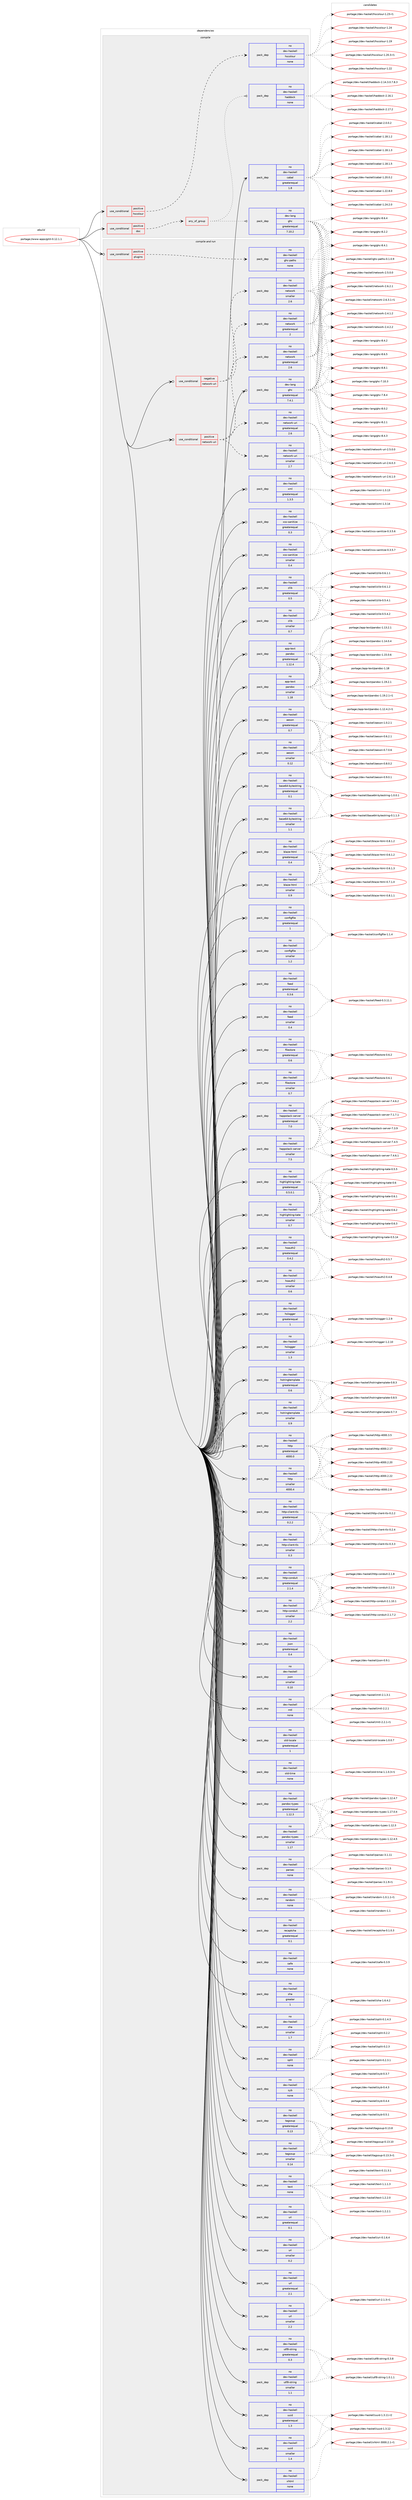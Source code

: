 digraph prolog {

# *************
# Graph options
# *************

newrank=true;
concentrate=true;
compound=true;
graph [rankdir=LR,fontname=Helvetica,fontsize=10,ranksep=1.5];#, ranksep=2.5, nodesep=0.2];
edge  [arrowhead=vee];
node  [fontname=Helvetica,fontsize=10];

# **********
# The ebuild
# **********

subgraph cluster_leftcol {
color=gray;
rank=same;
label=<<i>ebuild</i>>;
id [label="portage://www-apps/gitit-0.12.1.1", color=red, width=4, href="../www-apps/gitit-0.12.1.1.svg"];
}

# ****************
# The dependencies
# ****************

subgraph cluster_midcol {
color=gray;
label=<<i>dependencies</i>>;
subgraph cluster_compile {
fillcolor="#eeeeee";
style=filled;
label=<<i>compile</i>>;
subgraph cond105296 {
dependency437179 [label=<<TABLE BORDER="0" CELLBORDER="1" CELLSPACING="0" CELLPADDING="4"><TR><TD ROWSPAN="3" CELLPADDING="10">use_conditional</TD></TR><TR><TD>positive</TD></TR><TR><TD>doc</TD></TR></TABLE>>, shape=none, color=red];
subgraph any7496 {
dependency437180 [label=<<TABLE BORDER="0" CELLBORDER="1" CELLSPACING="0" CELLPADDING="4"><TR><TD CELLPADDING="10">any_of_group</TD></TR></TABLE>>, shape=none, color=red];subgraph pack324119 {
dependency437181 [label=<<TABLE BORDER="0" CELLBORDER="1" CELLSPACING="0" CELLPADDING="4" WIDTH="220"><TR><TD ROWSPAN="6" CELLPADDING="30">pack_dep</TD></TR><TR><TD WIDTH="110">no</TD></TR><TR><TD>dev-haskell</TD></TR><TR><TD>haddock</TD></TR><TR><TD>none</TD></TR><TR><TD></TD></TR></TABLE>>, shape=none, color=blue];
}
dependency437180:e -> dependency437181:w [weight=20,style="dotted",arrowhead="oinv"];
subgraph pack324120 {
dependency437182 [label=<<TABLE BORDER="0" CELLBORDER="1" CELLSPACING="0" CELLPADDING="4" WIDTH="220"><TR><TD ROWSPAN="6" CELLPADDING="30">pack_dep</TD></TR><TR><TD WIDTH="110">no</TD></TR><TR><TD>dev-lang</TD></TR><TR><TD>ghc</TD></TR><TR><TD>greaterequal</TD></TR><TR><TD>7.10.2</TD></TR></TABLE>>, shape=none, color=blue];
}
dependency437180:e -> dependency437182:w [weight=20,style="dotted",arrowhead="oinv"];
}
dependency437179:e -> dependency437180:w [weight=20,style="dashed",arrowhead="vee"];
}
id:e -> dependency437179:w [weight=20,style="solid",arrowhead="vee"];
subgraph cond105297 {
dependency437183 [label=<<TABLE BORDER="0" CELLBORDER="1" CELLSPACING="0" CELLPADDING="4"><TR><TD ROWSPAN="3" CELLPADDING="10">use_conditional</TD></TR><TR><TD>positive</TD></TR><TR><TD>hscolour</TD></TR></TABLE>>, shape=none, color=red];
subgraph pack324121 {
dependency437184 [label=<<TABLE BORDER="0" CELLBORDER="1" CELLSPACING="0" CELLPADDING="4" WIDTH="220"><TR><TD ROWSPAN="6" CELLPADDING="30">pack_dep</TD></TR><TR><TD WIDTH="110">no</TD></TR><TR><TD>dev-haskell</TD></TR><TR><TD>hscolour</TD></TR><TR><TD>none</TD></TR><TR><TD></TD></TR></TABLE>>, shape=none, color=blue];
}
dependency437183:e -> dependency437184:w [weight=20,style="dashed",arrowhead="vee"];
}
id:e -> dependency437183:w [weight=20,style="solid",arrowhead="vee"];
subgraph pack324122 {
dependency437185 [label=<<TABLE BORDER="0" CELLBORDER="1" CELLSPACING="0" CELLPADDING="4" WIDTH="220"><TR><TD ROWSPAN="6" CELLPADDING="30">pack_dep</TD></TR><TR><TD WIDTH="110">no</TD></TR><TR><TD>dev-haskell</TD></TR><TR><TD>cabal</TD></TR><TR><TD>greaterequal</TD></TR><TR><TD>1.8</TD></TR></TABLE>>, shape=none, color=blue];
}
id:e -> dependency437185:w [weight=20,style="solid",arrowhead="vee"];
}
subgraph cluster_compileandrun {
fillcolor="#eeeeee";
style=filled;
label=<<i>compile and run</i>>;
subgraph cond105298 {
dependency437186 [label=<<TABLE BORDER="0" CELLBORDER="1" CELLSPACING="0" CELLPADDING="4"><TR><TD ROWSPAN="3" CELLPADDING="10">use_conditional</TD></TR><TR><TD>negative</TD></TR><TR><TD>network-uri</TD></TR></TABLE>>, shape=none, color=red];
subgraph pack324123 {
dependency437187 [label=<<TABLE BORDER="0" CELLBORDER="1" CELLSPACING="0" CELLPADDING="4" WIDTH="220"><TR><TD ROWSPAN="6" CELLPADDING="30">pack_dep</TD></TR><TR><TD WIDTH="110">no</TD></TR><TR><TD>dev-haskell</TD></TR><TR><TD>network</TD></TR><TR><TD>greaterequal</TD></TR><TR><TD>2</TD></TR></TABLE>>, shape=none, color=blue];
}
dependency437186:e -> dependency437187:w [weight=20,style="dashed",arrowhead="vee"];
subgraph pack324124 {
dependency437188 [label=<<TABLE BORDER="0" CELLBORDER="1" CELLSPACING="0" CELLPADDING="4" WIDTH="220"><TR><TD ROWSPAN="6" CELLPADDING="30">pack_dep</TD></TR><TR><TD WIDTH="110">no</TD></TR><TR><TD>dev-haskell</TD></TR><TR><TD>network</TD></TR><TR><TD>smaller</TD></TR><TR><TD>2.6</TD></TR></TABLE>>, shape=none, color=blue];
}
dependency437186:e -> dependency437188:w [weight=20,style="dashed",arrowhead="vee"];
}
id:e -> dependency437186:w [weight=20,style="solid",arrowhead="odotvee"];
subgraph cond105299 {
dependency437189 [label=<<TABLE BORDER="0" CELLBORDER="1" CELLSPACING="0" CELLPADDING="4"><TR><TD ROWSPAN="3" CELLPADDING="10">use_conditional</TD></TR><TR><TD>positive</TD></TR><TR><TD>network-uri</TD></TR></TABLE>>, shape=none, color=red];
subgraph pack324125 {
dependency437190 [label=<<TABLE BORDER="0" CELLBORDER="1" CELLSPACING="0" CELLPADDING="4" WIDTH="220"><TR><TD ROWSPAN="6" CELLPADDING="30">pack_dep</TD></TR><TR><TD WIDTH="110">no</TD></TR><TR><TD>dev-haskell</TD></TR><TR><TD>network</TD></TR><TR><TD>greaterequal</TD></TR><TR><TD>2.6</TD></TR></TABLE>>, shape=none, color=blue];
}
dependency437189:e -> dependency437190:w [weight=20,style="dashed",arrowhead="vee"];
subgraph pack324126 {
dependency437191 [label=<<TABLE BORDER="0" CELLBORDER="1" CELLSPACING="0" CELLPADDING="4" WIDTH="220"><TR><TD ROWSPAN="6" CELLPADDING="30">pack_dep</TD></TR><TR><TD WIDTH="110">no</TD></TR><TR><TD>dev-haskell</TD></TR><TR><TD>network-uri</TD></TR><TR><TD>greaterequal</TD></TR><TR><TD>2.6</TD></TR></TABLE>>, shape=none, color=blue];
}
dependency437189:e -> dependency437191:w [weight=20,style="dashed",arrowhead="vee"];
subgraph pack324127 {
dependency437192 [label=<<TABLE BORDER="0" CELLBORDER="1" CELLSPACING="0" CELLPADDING="4" WIDTH="220"><TR><TD ROWSPAN="6" CELLPADDING="30">pack_dep</TD></TR><TR><TD WIDTH="110">no</TD></TR><TR><TD>dev-haskell</TD></TR><TR><TD>network-uri</TD></TR><TR><TD>smaller</TD></TR><TR><TD>2.7</TD></TR></TABLE>>, shape=none, color=blue];
}
dependency437189:e -> dependency437192:w [weight=20,style="dashed",arrowhead="vee"];
}
id:e -> dependency437189:w [weight=20,style="solid",arrowhead="odotvee"];
subgraph cond105300 {
dependency437193 [label=<<TABLE BORDER="0" CELLBORDER="1" CELLSPACING="0" CELLPADDING="4"><TR><TD ROWSPAN="3" CELLPADDING="10">use_conditional</TD></TR><TR><TD>positive</TD></TR><TR><TD>plugins</TD></TR></TABLE>>, shape=none, color=red];
subgraph pack324128 {
dependency437194 [label=<<TABLE BORDER="0" CELLBORDER="1" CELLSPACING="0" CELLPADDING="4" WIDTH="220"><TR><TD ROWSPAN="6" CELLPADDING="30">pack_dep</TD></TR><TR><TD WIDTH="110">no</TD></TR><TR><TD>dev-haskell</TD></TR><TR><TD>ghc-paths</TD></TR><TR><TD>none</TD></TR><TR><TD></TD></TR></TABLE>>, shape=none, color=blue];
}
dependency437193:e -> dependency437194:w [weight=20,style="dashed",arrowhead="vee"];
}
id:e -> dependency437193:w [weight=20,style="solid",arrowhead="odotvee"];
subgraph pack324129 {
dependency437195 [label=<<TABLE BORDER="0" CELLBORDER="1" CELLSPACING="0" CELLPADDING="4" WIDTH="220"><TR><TD ROWSPAN="6" CELLPADDING="30">pack_dep</TD></TR><TR><TD WIDTH="110">no</TD></TR><TR><TD>app-text</TD></TR><TR><TD>pandoc</TD></TR><TR><TD>greaterequal</TD></TR><TR><TD>1.12.4</TD></TR></TABLE>>, shape=none, color=blue];
}
id:e -> dependency437195:w [weight=20,style="solid",arrowhead="odotvee"];
subgraph pack324130 {
dependency437196 [label=<<TABLE BORDER="0" CELLBORDER="1" CELLSPACING="0" CELLPADDING="4" WIDTH="220"><TR><TD ROWSPAN="6" CELLPADDING="30">pack_dep</TD></TR><TR><TD WIDTH="110">no</TD></TR><TR><TD>app-text</TD></TR><TR><TD>pandoc</TD></TR><TR><TD>smaller</TD></TR><TR><TD>1.18</TD></TR></TABLE>>, shape=none, color=blue];
}
id:e -> dependency437196:w [weight=20,style="solid",arrowhead="odotvee"];
subgraph pack324131 {
dependency437197 [label=<<TABLE BORDER="0" CELLBORDER="1" CELLSPACING="0" CELLPADDING="4" WIDTH="220"><TR><TD ROWSPAN="6" CELLPADDING="30">pack_dep</TD></TR><TR><TD WIDTH="110">no</TD></TR><TR><TD>dev-haskell</TD></TR><TR><TD>aeson</TD></TR><TR><TD>greaterequal</TD></TR><TR><TD>0.7</TD></TR></TABLE>>, shape=none, color=blue];
}
id:e -> dependency437197:w [weight=20,style="solid",arrowhead="odotvee"];
subgraph pack324132 {
dependency437198 [label=<<TABLE BORDER="0" CELLBORDER="1" CELLSPACING="0" CELLPADDING="4" WIDTH="220"><TR><TD ROWSPAN="6" CELLPADDING="30">pack_dep</TD></TR><TR><TD WIDTH="110">no</TD></TR><TR><TD>dev-haskell</TD></TR><TR><TD>aeson</TD></TR><TR><TD>smaller</TD></TR><TR><TD>0.12</TD></TR></TABLE>>, shape=none, color=blue];
}
id:e -> dependency437198:w [weight=20,style="solid",arrowhead="odotvee"];
subgraph pack324133 {
dependency437199 [label=<<TABLE BORDER="0" CELLBORDER="1" CELLSPACING="0" CELLPADDING="4" WIDTH="220"><TR><TD ROWSPAN="6" CELLPADDING="30">pack_dep</TD></TR><TR><TD WIDTH="110">no</TD></TR><TR><TD>dev-haskell</TD></TR><TR><TD>base64-bytestring</TD></TR><TR><TD>greaterequal</TD></TR><TR><TD>0.1</TD></TR></TABLE>>, shape=none, color=blue];
}
id:e -> dependency437199:w [weight=20,style="solid",arrowhead="odotvee"];
subgraph pack324134 {
dependency437200 [label=<<TABLE BORDER="0" CELLBORDER="1" CELLSPACING="0" CELLPADDING="4" WIDTH="220"><TR><TD ROWSPAN="6" CELLPADDING="30">pack_dep</TD></TR><TR><TD WIDTH="110">no</TD></TR><TR><TD>dev-haskell</TD></TR><TR><TD>base64-bytestring</TD></TR><TR><TD>smaller</TD></TR><TR><TD>1.1</TD></TR></TABLE>>, shape=none, color=blue];
}
id:e -> dependency437200:w [weight=20,style="solid",arrowhead="odotvee"];
subgraph pack324135 {
dependency437201 [label=<<TABLE BORDER="0" CELLBORDER="1" CELLSPACING="0" CELLPADDING="4" WIDTH="220"><TR><TD ROWSPAN="6" CELLPADDING="30">pack_dep</TD></TR><TR><TD WIDTH="110">no</TD></TR><TR><TD>dev-haskell</TD></TR><TR><TD>blaze-html</TD></TR><TR><TD>greaterequal</TD></TR><TR><TD>0.4</TD></TR></TABLE>>, shape=none, color=blue];
}
id:e -> dependency437201:w [weight=20,style="solid",arrowhead="odotvee"];
subgraph pack324136 {
dependency437202 [label=<<TABLE BORDER="0" CELLBORDER="1" CELLSPACING="0" CELLPADDING="4" WIDTH="220"><TR><TD ROWSPAN="6" CELLPADDING="30">pack_dep</TD></TR><TR><TD WIDTH="110">no</TD></TR><TR><TD>dev-haskell</TD></TR><TR><TD>blaze-html</TD></TR><TR><TD>smaller</TD></TR><TR><TD>0.9</TD></TR></TABLE>>, shape=none, color=blue];
}
id:e -> dependency437202:w [weight=20,style="solid",arrowhead="odotvee"];
subgraph pack324137 {
dependency437203 [label=<<TABLE BORDER="0" CELLBORDER="1" CELLSPACING="0" CELLPADDING="4" WIDTH="220"><TR><TD ROWSPAN="6" CELLPADDING="30">pack_dep</TD></TR><TR><TD WIDTH="110">no</TD></TR><TR><TD>dev-haskell</TD></TR><TR><TD>configfile</TD></TR><TR><TD>greaterequal</TD></TR><TR><TD>1</TD></TR></TABLE>>, shape=none, color=blue];
}
id:e -> dependency437203:w [weight=20,style="solid",arrowhead="odotvee"];
subgraph pack324138 {
dependency437204 [label=<<TABLE BORDER="0" CELLBORDER="1" CELLSPACING="0" CELLPADDING="4" WIDTH="220"><TR><TD ROWSPAN="6" CELLPADDING="30">pack_dep</TD></TR><TR><TD WIDTH="110">no</TD></TR><TR><TD>dev-haskell</TD></TR><TR><TD>configfile</TD></TR><TR><TD>smaller</TD></TR><TR><TD>1.2</TD></TR></TABLE>>, shape=none, color=blue];
}
id:e -> dependency437204:w [weight=20,style="solid",arrowhead="odotvee"];
subgraph pack324139 {
dependency437205 [label=<<TABLE BORDER="0" CELLBORDER="1" CELLSPACING="0" CELLPADDING="4" WIDTH="220"><TR><TD ROWSPAN="6" CELLPADDING="30">pack_dep</TD></TR><TR><TD WIDTH="110">no</TD></TR><TR><TD>dev-haskell</TD></TR><TR><TD>feed</TD></TR><TR><TD>greaterequal</TD></TR><TR><TD>0.3.6</TD></TR></TABLE>>, shape=none, color=blue];
}
id:e -> dependency437205:w [weight=20,style="solid",arrowhead="odotvee"];
subgraph pack324140 {
dependency437206 [label=<<TABLE BORDER="0" CELLBORDER="1" CELLSPACING="0" CELLPADDING="4" WIDTH="220"><TR><TD ROWSPAN="6" CELLPADDING="30">pack_dep</TD></TR><TR><TD WIDTH="110">no</TD></TR><TR><TD>dev-haskell</TD></TR><TR><TD>feed</TD></TR><TR><TD>smaller</TD></TR><TR><TD>0.4</TD></TR></TABLE>>, shape=none, color=blue];
}
id:e -> dependency437206:w [weight=20,style="solid",arrowhead="odotvee"];
subgraph pack324141 {
dependency437207 [label=<<TABLE BORDER="0" CELLBORDER="1" CELLSPACING="0" CELLPADDING="4" WIDTH="220"><TR><TD ROWSPAN="6" CELLPADDING="30">pack_dep</TD></TR><TR><TD WIDTH="110">no</TD></TR><TR><TD>dev-haskell</TD></TR><TR><TD>filestore</TD></TR><TR><TD>greaterequal</TD></TR><TR><TD>0.6</TD></TR></TABLE>>, shape=none, color=blue];
}
id:e -> dependency437207:w [weight=20,style="solid",arrowhead="odotvee"];
subgraph pack324142 {
dependency437208 [label=<<TABLE BORDER="0" CELLBORDER="1" CELLSPACING="0" CELLPADDING="4" WIDTH="220"><TR><TD ROWSPAN="6" CELLPADDING="30">pack_dep</TD></TR><TR><TD WIDTH="110">no</TD></TR><TR><TD>dev-haskell</TD></TR><TR><TD>filestore</TD></TR><TR><TD>smaller</TD></TR><TR><TD>0.7</TD></TR></TABLE>>, shape=none, color=blue];
}
id:e -> dependency437208:w [weight=20,style="solid",arrowhead="odotvee"];
subgraph pack324143 {
dependency437209 [label=<<TABLE BORDER="0" CELLBORDER="1" CELLSPACING="0" CELLPADDING="4" WIDTH="220"><TR><TD ROWSPAN="6" CELLPADDING="30">pack_dep</TD></TR><TR><TD WIDTH="110">no</TD></TR><TR><TD>dev-haskell</TD></TR><TR><TD>happstack-server</TD></TR><TR><TD>greaterequal</TD></TR><TR><TD>7.0</TD></TR></TABLE>>, shape=none, color=blue];
}
id:e -> dependency437209:w [weight=20,style="solid",arrowhead="odotvee"];
subgraph pack324144 {
dependency437210 [label=<<TABLE BORDER="0" CELLBORDER="1" CELLSPACING="0" CELLPADDING="4" WIDTH="220"><TR><TD ROWSPAN="6" CELLPADDING="30">pack_dep</TD></TR><TR><TD WIDTH="110">no</TD></TR><TR><TD>dev-haskell</TD></TR><TR><TD>happstack-server</TD></TR><TR><TD>smaller</TD></TR><TR><TD>7.5</TD></TR></TABLE>>, shape=none, color=blue];
}
id:e -> dependency437210:w [weight=20,style="solid",arrowhead="odotvee"];
subgraph pack324145 {
dependency437211 [label=<<TABLE BORDER="0" CELLBORDER="1" CELLSPACING="0" CELLPADDING="4" WIDTH="220"><TR><TD ROWSPAN="6" CELLPADDING="30">pack_dep</TD></TR><TR><TD WIDTH="110">no</TD></TR><TR><TD>dev-haskell</TD></TR><TR><TD>highlighting-kate</TD></TR><TR><TD>greaterequal</TD></TR><TR><TD>0.5.0.1</TD></TR></TABLE>>, shape=none, color=blue];
}
id:e -> dependency437211:w [weight=20,style="solid",arrowhead="odotvee"];
subgraph pack324146 {
dependency437212 [label=<<TABLE BORDER="0" CELLBORDER="1" CELLSPACING="0" CELLPADDING="4" WIDTH="220"><TR><TD ROWSPAN="6" CELLPADDING="30">pack_dep</TD></TR><TR><TD WIDTH="110">no</TD></TR><TR><TD>dev-haskell</TD></TR><TR><TD>highlighting-kate</TD></TR><TR><TD>smaller</TD></TR><TR><TD>0.7</TD></TR></TABLE>>, shape=none, color=blue];
}
id:e -> dependency437212:w [weight=20,style="solid",arrowhead="odotvee"];
subgraph pack324147 {
dependency437213 [label=<<TABLE BORDER="0" CELLBORDER="1" CELLSPACING="0" CELLPADDING="4" WIDTH="220"><TR><TD ROWSPAN="6" CELLPADDING="30">pack_dep</TD></TR><TR><TD WIDTH="110">no</TD></TR><TR><TD>dev-haskell</TD></TR><TR><TD>hoauth2</TD></TR><TR><TD>greaterequal</TD></TR><TR><TD>0.4.2</TD></TR></TABLE>>, shape=none, color=blue];
}
id:e -> dependency437213:w [weight=20,style="solid",arrowhead="odotvee"];
subgraph pack324148 {
dependency437214 [label=<<TABLE BORDER="0" CELLBORDER="1" CELLSPACING="0" CELLPADDING="4" WIDTH="220"><TR><TD ROWSPAN="6" CELLPADDING="30">pack_dep</TD></TR><TR><TD WIDTH="110">no</TD></TR><TR><TD>dev-haskell</TD></TR><TR><TD>hoauth2</TD></TR><TR><TD>smaller</TD></TR><TR><TD>0.6</TD></TR></TABLE>>, shape=none, color=blue];
}
id:e -> dependency437214:w [weight=20,style="solid",arrowhead="odotvee"];
subgraph pack324149 {
dependency437215 [label=<<TABLE BORDER="0" CELLBORDER="1" CELLSPACING="0" CELLPADDING="4" WIDTH="220"><TR><TD ROWSPAN="6" CELLPADDING="30">pack_dep</TD></TR><TR><TD WIDTH="110">no</TD></TR><TR><TD>dev-haskell</TD></TR><TR><TD>hslogger</TD></TR><TR><TD>greaterequal</TD></TR><TR><TD>1</TD></TR></TABLE>>, shape=none, color=blue];
}
id:e -> dependency437215:w [weight=20,style="solid",arrowhead="odotvee"];
subgraph pack324150 {
dependency437216 [label=<<TABLE BORDER="0" CELLBORDER="1" CELLSPACING="0" CELLPADDING="4" WIDTH="220"><TR><TD ROWSPAN="6" CELLPADDING="30">pack_dep</TD></TR><TR><TD WIDTH="110">no</TD></TR><TR><TD>dev-haskell</TD></TR><TR><TD>hslogger</TD></TR><TR><TD>smaller</TD></TR><TR><TD>1.3</TD></TR></TABLE>>, shape=none, color=blue];
}
id:e -> dependency437216:w [weight=20,style="solid",arrowhead="odotvee"];
subgraph pack324151 {
dependency437217 [label=<<TABLE BORDER="0" CELLBORDER="1" CELLSPACING="0" CELLPADDING="4" WIDTH="220"><TR><TD ROWSPAN="6" CELLPADDING="30">pack_dep</TD></TR><TR><TD WIDTH="110">no</TD></TR><TR><TD>dev-haskell</TD></TR><TR><TD>hstringtemplate</TD></TR><TR><TD>greaterequal</TD></TR><TR><TD>0.6</TD></TR></TABLE>>, shape=none, color=blue];
}
id:e -> dependency437217:w [weight=20,style="solid",arrowhead="odotvee"];
subgraph pack324152 {
dependency437218 [label=<<TABLE BORDER="0" CELLBORDER="1" CELLSPACING="0" CELLPADDING="4" WIDTH="220"><TR><TD ROWSPAN="6" CELLPADDING="30">pack_dep</TD></TR><TR><TD WIDTH="110">no</TD></TR><TR><TD>dev-haskell</TD></TR><TR><TD>hstringtemplate</TD></TR><TR><TD>smaller</TD></TR><TR><TD>0.9</TD></TR></TABLE>>, shape=none, color=blue];
}
id:e -> dependency437218:w [weight=20,style="solid",arrowhead="odotvee"];
subgraph pack324153 {
dependency437219 [label=<<TABLE BORDER="0" CELLBORDER="1" CELLSPACING="0" CELLPADDING="4" WIDTH="220"><TR><TD ROWSPAN="6" CELLPADDING="30">pack_dep</TD></TR><TR><TD WIDTH="110">no</TD></TR><TR><TD>dev-haskell</TD></TR><TR><TD>http</TD></TR><TR><TD>greaterequal</TD></TR><TR><TD>4000.0</TD></TR></TABLE>>, shape=none, color=blue];
}
id:e -> dependency437219:w [weight=20,style="solid",arrowhead="odotvee"];
subgraph pack324154 {
dependency437220 [label=<<TABLE BORDER="0" CELLBORDER="1" CELLSPACING="0" CELLPADDING="4" WIDTH="220"><TR><TD ROWSPAN="6" CELLPADDING="30">pack_dep</TD></TR><TR><TD WIDTH="110">no</TD></TR><TR><TD>dev-haskell</TD></TR><TR><TD>http</TD></TR><TR><TD>smaller</TD></TR><TR><TD>4000.4</TD></TR></TABLE>>, shape=none, color=blue];
}
id:e -> dependency437220:w [weight=20,style="solid",arrowhead="odotvee"];
subgraph pack324155 {
dependency437221 [label=<<TABLE BORDER="0" CELLBORDER="1" CELLSPACING="0" CELLPADDING="4" WIDTH="220"><TR><TD ROWSPAN="6" CELLPADDING="30">pack_dep</TD></TR><TR><TD WIDTH="110">no</TD></TR><TR><TD>dev-haskell</TD></TR><TR><TD>http-client-tls</TD></TR><TR><TD>greaterequal</TD></TR><TR><TD>0.2.2</TD></TR></TABLE>>, shape=none, color=blue];
}
id:e -> dependency437221:w [weight=20,style="solid",arrowhead="odotvee"];
subgraph pack324156 {
dependency437222 [label=<<TABLE BORDER="0" CELLBORDER="1" CELLSPACING="0" CELLPADDING="4" WIDTH="220"><TR><TD ROWSPAN="6" CELLPADDING="30">pack_dep</TD></TR><TR><TD WIDTH="110">no</TD></TR><TR><TD>dev-haskell</TD></TR><TR><TD>http-client-tls</TD></TR><TR><TD>smaller</TD></TR><TR><TD>0.3</TD></TR></TABLE>>, shape=none, color=blue];
}
id:e -> dependency437222:w [weight=20,style="solid",arrowhead="odotvee"];
subgraph pack324157 {
dependency437223 [label=<<TABLE BORDER="0" CELLBORDER="1" CELLSPACING="0" CELLPADDING="4" WIDTH="220"><TR><TD ROWSPAN="6" CELLPADDING="30">pack_dep</TD></TR><TR><TD WIDTH="110">no</TD></TR><TR><TD>dev-haskell</TD></TR><TR><TD>http-conduit</TD></TR><TR><TD>greaterequal</TD></TR><TR><TD>2.1.4</TD></TR></TABLE>>, shape=none, color=blue];
}
id:e -> dependency437223:w [weight=20,style="solid",arrowhead="odotvee"];
subgraph pack324158 {
dependency437224 [label=<<TABLE BORDER="0" CELLBORDER="1" CELLSPACING="0" CELLPADDING="4" WIDTH="220"><TR><TD ROWSPAN="6" CELLPADDING="30">pack_dep</TD></TR><TR><TD WIDTH="110">no</TD></TR><TR><TD>dev-haskell</TD></TR><TR><TD>http-conduit</TD></TR><TR><TD>smaller</TD></TR><TR><TD>2.2</TD></TR></TABLE>>, shape=none, color=blue];
}
id:e -> dependency437224:w [weight=20,style="solid",arrowhead="odotvee"];
subgraph pack324159 {
dependency437225 [label=<<TABLE BORDER="0" CELLBORDER="1" CELLSPACING="0" CELLPADDING="4" WIDTH="220"><TR><TD ROWSPAN="6" CELLPADDING="30">pack_dep</TD></TR><TR><TD WIDTH="110">no</TD></TR><TR><TD>dev-haskell</TD></TR><TR><TD>json</TD></TR><TR><TD>greaterequal</TD></TR><TR><TD>0.4</TD></TR></TABLE>>, shape=none, color=blue];
}
id:e -> dependency437225:w [weight=20,style="solid",arrowhead="odotvee"];
subgraph pack324160 {
dependency437226 [label=<<TABLE BORDER="0" CELLBORDER="1" CELLSPACING="0" CELLPADDING="4" WIDTH="220"><TR><TD ROWSPAN="6" CELLPADDING="30">pack_dep</TD></TR><TR><TD WIDTH="110">no</TD></TR><TR><TD>dev-haskell</TD></TR><TR><TD>json</TD></TR><TR><TD>smaller</TD></TR><TR><TD>0.10</TD></TR></TABLE>>, shape=none, color=blue];
}
id:e -> dependency437226:w [weight=20,style="solid",arrowhead="odotvee"];
subgraph pack324161 {
dependency437227 [label=<<TABLE BORDER="0" CELLBORDER="1" CELLSPACING="0" CELLPADDING="4" WIDTH="220"><TR><TD ROWSPAN="6" CELLPADDING="30">pack_dep</TD></TR><TR><TD WIDTH="110">no</TD></TR><TR><TD>dev-haskell</TD></TR><TR><TD>mtl</TD></TR><TR><TD>none</TD></TR><TR><TD></TD></TR></TABLE>>, shape=none, color=blue];
}
id:e -> dependency437227:w [weight=20,style="solid",arrowhead="odotvee"];
subgraph pack324162 {
dependency437228 [label=<<TABLE BORDER="0" CELLBORDER="1" CELLSPACING="0" CELLPADDING="4" WIDTH="220"><TR><TD ROWSPAN="6" CELLPADDING="30">pack_dep</TD></TR><TR><TD WIDTH="110">no</TD></TR><TR><TD>dev-haskell</TD></TR><TR><TD>old-locale</TD></TR><TR><TD>greaterequal</TD></TR><TR><TD>1</TD></TR></TABLE>>, shape=none, color=blue];
}
id:e -> dependency437228:w [weight=20,style="solid",arrowhead="odotvee"];
subgraph pack324163 {
dependency437229 [label=<<TABLE BORDER="0" CELLBORDER="1" CELLSPACING="0" CELLPADDING="4" WIDTH="220"><TR><TD ROWSPAN="6" CELLPADDING="30">pack_dep</TD></TR><TR><TD WIDTH="110">no</TD></TR><TR><TD>dev-haskell</TD></TR><TR><TD>old-time</TD></TR><TR><TD>none</TD></TR><TR><TD></TD></TR></TABLE>>, shape=none, color=blue];
}
id:e -> dependency437229:w [weight=20,style="solid",arrowhead="odotvee"];
subgraph pack324164 {
dependency437230 [label=<<TABLE BORDER="0" CELLBORDER="1" CELLSPACING="0" CELLPADDING="4" WIDTH="220"><TR><TD ROWSPAN="6" CELLPADDING="30">pack_dep</TD></TR><TR><TD WIDTH="110">no</TD></TR><TR><TD>dev-haskell</TD></TR><TR><TD>pandoc-types</TD></TR><TR><TD>greaterequal</TD></TR><TR><TD>1.12.3</TD></TR></TABLE>>, shape=none, color=blue];
}
id:e -> dependency437230:w [weight=20,style="solid",arrowhead="odotvee"];
subgraph pack324165 {
dependency437231 [label=<<TABLE BORDER="0" CELLBORDER="1" CELLSPACING="0" CELLPADDING="4" WIDTH="220"><TR><TD ROWSPAN="6" CELLPADDING="30">pack_dep</TD></TR><TR><TD WIDTH="110">no</TD></TR><TR><TD>dev-haskell</TD></TR><TR><TD>pandoc-types</TD></TR><TR><TD>smaller</TD></TR><TR><TD>1.17</TD></TR></TABLE>>, shape=none, color=blue];
}
id:e -> dependency437231:w [weight=20,style="solid",arrowhead="odotvee"];
subgraph pack324166 {
dependency437232 [label=<<TABLE BORDER="0" CELLBORDER="1" CELLSPACING="0" CELLPADDING="4" WIDTH="220"><TR><TD ROWSPAN="6" CELLPADDING="30">pack_dep</TD></TR><TR><TD WIDTH="110">no</TD></TR><TR><TD>dev-haskell</TD></TR><TR><TD>parsec</TD></TR><TR><TD>none</TD></TR><TR><TD></TD></TR></TABLE>>, shape=none, color=blue];
}
id:e -> dependency437232:w [weight=20,style="solid",arrowhead="odotvee"];
subgraph pack324167 {
dependency437233 [label=<<TABLE BORDER="0" CELLBORDER="1" CELLSPACING="0" CELLPADDING="4" WIDTH="220"><TR><TD ROWSPAN="6" CELLPADDING="30">pack_dep</TD></TR><TR><TD WIDTH="110">no</TD></TR><TR><TD>dev-haskell</TD></TR><TR><TD>random</TD></TR><TR><TD>none</TD></TR><TR><TD></TD></TR></TABLE>>, shape=none, color=blue];
}
id:e -> dependency437233:w [weight=20,style="solid",arrowhead="odotvee"];
subgraph pack324168 {
dependency437234 [label=<<TABLE BORDER="0" CELLBORDER="1" CELLSPACING="0" CELLPADDING="4" WIDTH="220"><TR><TD ROWSPAN="6" CELLPADDING="30">pack_dep</TD></TR><TR><TD WIDTH="110">no</TD></TR><TR><TD>dev-haskell</TD></TR><TR><TD>recaptcha</TD></TR><TR><TD>greaterequal</TD></TR><TR><TD>0.1</TD></TR></TABLE>>, shape=none, color=blue];
}
id:e -> dependency437234:w [weight=20,style="solid",arrowhead="odotvee"];
subgraph pack324169 {
dependency437235 [label=<<TABLE BORDER="0" CELLBORDER="1" CELLSPACING="0" CELLPADDING="4" WIDTH="220"><TR><TD ROWSPAN="6" CELLPADDING="30">pack_dep</TD></TR><TR><TD WIDTH="110">no</TD></TR><TR><TD>dev-haskell</TD></TR><TR><TD>safe</TD></TR><TR><TD>none</TD></TR><TR><TD></TD></TR></TABLE>>, shape=none, color=blue];
}
id:e -> dependency437235:w [weight=20,style="solid",arrowhead="odotvee"];
subgraph pack324170 {
dependency437236 [label=<<TABLE BORDER="0" CELLBORDER="1" CELLSPACING="0" CELLPADDING="4" WIDTH="220"><TR><TD ROWSPAN="6" CELLPADDING="30">pack_dep</TD></TR><TR><TD WIDTH="110">no</TD></TR><TR><TD>dev-haskell</TD></TR><TR><TD>sha</TD></TR><TR><TD>greater</TD></TR><TR><TD>1</TD></TR></TABLE>>, shape=none, color=blue];
}
id:e -> dependency437236:w [weight=20,style="solid",arrowhead="odotvee"];
subgraph pack324171 {
dependency437237 [label=<<TABLE BORDER="0" CELLBORDER="1" CELLSPACING="0" CELLPADDING="4" WIDTH="220"><TR><TD ROWSPAN="6" CELLPADDING="30">pack_dep</TD></TR><TR><TD WIDTH="110">no</TD></TR><TR><TD>dev-haskell</TD></TR><TR><TD>sha</TD></TR><TR><TD>smaller</TD></TR><TR><TD>1.7</TD></TR></TABLE>>, shape=none, color=blue];
}
id:e -> dependency437237:w [weight=20,style="solid",arrowhead="odotvee"];
subgraph pack324172 {
dependency437238 [label=<<TABLE BORDER="0" CELLBORDER="1" CELLSPACING="0" CELLPADDING="4" WIDTH="220"><TR><TD ROWSPAN="6" CELLPADDING="30">pack_dep</TD></TR><TR><TD WIDTH="110">no</TD></TR><TR><TD>dev-haskell</TD></TR><TR><TD>split</TD></TR><TR><TD>none</TD></TR><TR><TD></TD></TR></TABLE>>, shape=none, color=blue];
}
id:e -> dependency437238:w [weight=20,style="solid",arrowhead="odotvee"];
subgraph pack324173 {
dependency437239 [label=<<TABLE BORDER="0" CELLBORDER="1" CELLSPACING="0" CELLPADDING="4" WIDTH="220"><TR><TD ROWSPAN="6" CELLPADDING="30">pack_dep</TD></TR><TR><TD WIDTH="110">no</TD></TR><TR><TD>dev-haskell</TD></TR><TR><TD>syb</TD></TR><TR><TD>none</TD></TR><TR><TD></TD></TR></TABLE>>, shape=none, color=blue];
}
id:e -> dependency437239:w [weight=20,style="solid",arrowhead="odotvee"];
subgraph pack324174 {
dependency437240 [label=<<TABLE BORDER="0" CELLBORDER="1" CELLSPACING="0" CELLPADDING="4" WIDTH="220"><TR><TD ROWSPAN="6" CELLPADDING="30">pack_dep</TD></TR><TR><TD WIDTH="110">no</TD></TR><TR><TD>dev-haskell</TD></TR><TR><TD>tagsoup</TD></TR><TR><TD>greaterequal</TD></TR><TR><TD>0.13</TD></TR></TABLE>>, shape=none, color=blue];
}
id:e -> dependency437240:w [weight=20,style="solid",arrowhead="odotvee"];
subgraph pack324175 {
dependency437241 [label=<<TABLE BORDER="0" CELLBORDER="1" CELLSPACING="0" CELLPADDING="4" WIDTH="220"><TR><TD ROWSPAN="6" CELLPADDING="30">pack_dep</TD></TR><TR><TD WIDTH="110">no</TD></TR><TR><TD>dev-haskell</TD></TR><TR><TD>tagsoup</TD></TR><TR><TD>smaller</TD></TR><TR><TD>0.14</TD></TR></TABLE>>, shape=none, color=blue];
}
id:e -> dependency437241:w [weight=20,style="solid",arrowhead="odotvee"];
subgraph pack324176 {
dependency437242 [label=<<TABLE BORDER="0" CELLBORDER="1" CELLSPACING="0" CELLPADDING="4" WIDTH="220"><TR><TD ROWSPAN="6" CELLPADDING="30">pack_dep</TD></TR><TR><TD WIDTH="110">no</TD></TR><TR><TD>dev-haskell</TD></TR><TR><TD>text</TD></TR><TR><TD>none</TD></TR><TR><TD></TD></TR></TABLE>>, shape=none, color=blue];
}
id:e -> dependency437242:w [weight=20,style="solid",arrowhead="odotvee"];
subgraph pack324177 {
dependency437243 [label=<<TABLE BORDER="0" CELLBORDER="1" CELLSPACING="0" CELLPADDING="4" WIDTH="220"><TR><TD ROWSPAN="6" CELLPADDING="30">pack_dep</TD></TR><TR><TD WIDTH="110">no</TD></TR><TR><TD>dev-haskell</TD></TR><TR><TD>uri</TD></TR><TR><TD>greaterequal</TD></TR><TR><TD>0.1</TD></TR></TABLE>>, shape=none, color=blue];
}
id:e -> dependency437243:w [weight=20,style="solid",arrowhead="odotvee"];
subgraph pack324178 {
dependency437244 [label=<<TABLE BORDER="0" CELLBORDER="1" CELLSPACING="0" CELLPADDING="4" WIDTH="220"><TR><TD ROWSPAN="6" CELLPADDING="30">pack_dep</TD></TR><TR><TD WIDTH="110">no</TD></TR><TR><TD>dev-haskell</TD></TR><TR><TD>uri</TD></TR><TR><TD>smaller</TD></TR><TR><TD>0.2</TD></TR></TABLE>>, shape=none, color=blue];
}
id:e -> dependency437244:w [weight=20,style="solid",arrowhead="odotvee"];
subgraph pack324179 {
dependency437245 [label=<<TABLE BORDER="0" CELLBORDER="1" CELLSPACING="0" CELLPADDING="4" WIDTH="220"><TR><TD ROWSPAN="6" CELLPADDING="30">pack_dep</TD></TR><TR><TD WIDTH="110">no</TD></TR><TR><TD>dev-haskell</TD></TR><TR><TD>url</TD></TR><TR><TD>greaterequal</TD></TR><TR><TD>2.1</TD></TR></TABLE>>, shape=none, color=blue];
}
id:e -> dependency437245:w [weight=20,style="solid",arrowhead="odotvee"];
subgraph pack324180 {
dependency437246 [label=<<TABLE BORDER="0" CELLBORDER="1" CELLSPACING="0" CELLPADDING="4" WIDTH="220"><TR><TD ROWSPAN="6" CELLPADDING="30">pack_dep</TD></TR><TR><TD WIDTH="110">no</TD></TR><TR><TD>dev-haskell</TD></TR><TR><TD>url</TD></TR><TR><TD>smaller</TD></TR><TR><TD>2.2</TD></TR></TABLE>>, shape=none, color=blue];
}
id:e -> dependency437246:w [weight=20,style="solid",arrowhead="odotvee"];
subgraph pack324181 {
dependency437247 [label=<<TABLE BORDER="0" CELLBORDER="1" CELLSPACING="0" CELLPADDING="4" WIDTH="220"><TR><TD ROWSPAN="6" CELLPADDING="30">pack_dep</TD></TR><TR><TD WIDTH="110">no</TD></TR><TR><TD>dev-haskell</TD></TR><TR><TD>utf8-string</TD></TR><TR><TD>greaterequal</TD></TR><TR><TD>0.3</TD></TR></TABLE>>, shape=none, color=blue];
}
id:e -> dependency437247:w [weight=20,style="solid",arrowhead="odotvee"];
subgraph pack324182 {
dependency437248 [label=<<TABLE BORDER="0" CELLBORDER="1" CELLSPACING="0" CELLPADDING="4" WIDTH="220"><TR><TD ROWSPAN="6" CELLPADDING="30">pack_dep</TD></TR><TR><TD WIDTH="110">no</TD></TR><TR><TD>dev-haskell</TD></TR><TR><TD>utf8-string</TD></TR><TR><TD>smaller</TD></TR><TR><TD>1.1</TD></TR></TABLE>>, shape=none, color=blue];
}
id:e -> dependency437248:w [weight=20,style="solid",arrowhead="odotvee"];
subgraph pack324183 {
dependency437249 [label=<<TABLE BORDER="0" CELLBORDER="1" CELLSPACING="0" CELLPADDING="4" WIDTH="220"><TR><TD ROWSPAN="6" CELLPADDING="30">pack_dep</TD></TR><TR><TD WIDTH="110">no</TD></TR><TR><TD>dev-haskell</TD></TR><TR><TD>uuid</TD></TR><TR><TD>greaterequal</TD></TR><TR><TD>1.3</TD></TR></TABLE>>, shape=none, color=blue];
}
id:e -> dependency437249:w [weight=20,style="solid",arrowhead="odotvee"];
subgraph pack324184 {
dependency437250 [label=<<TABLE BORDER="0" CELLBORDER="1" CELLSPACING="0" CELLPADDING="4" WIDTH="220"><TR><TD ROWSPAN="6" CELLPADDING="30">pack_dep</TD></TR><TR><TD WIDTH="110">no</TD></TR><TR><TD>dev-haskell</TD></TR><TR><TD>uuid</TD></TR><TR><TD>smaller</TD></TR><TR><TD>1.4</TD></TR></TABLE>>, shape=none, color=blue];
}
id:e -> dependency437250:w [weight=20,style="solid",arrowhead="odotvee"];
subgraph pack324185 {
dependency437251 [label=<<TABLE BORDER="0" CELLBORDER="1" CELLSPACING="0" CELLPADDING="4" WIDTH="220"><TR><TD ROWSPAN="6" CELLPADDING="30">pack_dep</TD></TR><TR><TD WIDTH="110">no</TD></TR><TR><TD>dev-haskell</TD></TR><TR><TD>xhtml</TD></TR><TR><TD>none</TD></TR><TR><TD></TD></TR></TABLE>>, shape=none, color=blue];
}
id:e -> dependency437251:w [weight=20,style="solid",arrowhead="odotvee"];
subgraph pack324186 {
dependency437252 [label=<<TABLE BORDER="0" CELLBORDER="1" CELLSPACING="0" CELLPADDING="4" WIDTH="220"><TR><TD ROWSPAN="6" CELLPADDING="30">pack_dep</TD></TR><TR><TD WIDTH="110">no</TD></TR><TR><TD>dev-haskell</TD></TR><TR><TD>xml</TD></TR><TR><TD>greaterequal</TD></TR><TR><TD>1.3.5</TD></TR></TABLE>>, shape=none, color=blue];
}
id:e -> dependency437252:w [weight=20,style="solid",arrowhead="odotvee"];
subgraph pack324187 {
dependency437253 [label=<<TABLE BORDER="0" CELLBORDER="1" CELLSPACING="0" CELLPADDING="4" WIDTH="220"><TR><TD ROWSPAN="6" CELLPADDING="30">pack_dep</TD></TR><TR><TD WIDTH="110">no</TD></TR><TR><TD>dev-haskell</TD></TR><TR><TD>xss-sanitize</TD></TR><TR><TD>greaterequal</TD></TR><TR><TD>0.3</TD></TR></TABLE>>, shape=none, color=blue];
}
id:e -> dependency437253:w [weight=20,style="solid",arrowhead="odotvee"];
subgraph pack324188 {
dependency437254 [label=<<TABLE BORDER="0" CELLBORDER="1" CELLSPACING="0" CELLPADDING="4" WIDTH="220"><TR><TD ROWSPAN="6" CELLPADDING="30">pack_dep</TD></TR><TR><TD WIDTH="110">no</TD></TR><TR><TD>dev-haskell</TD></TR><TR><TD>xss-sanitize</TD></TR><TR><TD>smaller</TD></TR><TR><TD>0.4</TD></TR></TABLE>>, shape=none, color=blue];
}
id:e -> dependency437254:w [weight=20,style="solid",arrowhead="odotvee"];
subgraph pack324189 {
dependency437255 [label=<<TABLE BORDER="0" CELLBORDER="1" CELLSPACING="0" CELLPADDING="4" WIDTH="220"><TR><TD ROWSPAN="6" CELLPADDING="30">pack_dep</TD></TR><TR><TD WIDTH="110">no</TD></TR><TR><TD>dev-haskell</TD></TR><TR><TD>zlib</TD></TR><TR><TD>greaterequal</TD></TR><TR><TD>0.5</TD></TR></TABLE>>, shape=none, color=blue];
}
id:e -> dependency437255:w [weight=20,style="solid",arrowhead="odotvee"];
subgraph pack324190 {
dependency437256 [label=<<TABLE BORDER="0" CELLBORDER="1" CELLSPACING="0" CELLPADDING="4" WIDTH="220"><TR><TD ROWSPAN="6" CELLPADDING="30">pack_dep</TD></TR><TR><TD WIDTH="110">no</TD></TR><TR><TD>dev-haskell</TD></TR><TR><TD>zlib</TD></TR><TR><TD>smaller</TD></TR><TR><TD>0.7</TD></TR></TABLE>>, shape=none, color=blue];
}
id:e -> dependency437256:w [weight=20,style="solid",arrowhead="odotvee"];
subgraph pack324191 {
dependency437257 [label=<<TABLE BORDER="0" CELLBORDER="1" CELLSPACING="0" CELLPADDING="4" WIDTH="220"><TR><TD ROWSPAN="6" CELLPADDING="30">pack_dep</TD></TR><TR><TD WIDTH="110">no</TD></TR><TR><TD>dev-lang</TD></TR><TR><TD>ghc</TD></TR><TR><TD>greaterequal</TD></TR><TR><TD>7.4.1</TD></TR></TABLE>>, shape=none, color=blue];
}
id:e -> dependency437257:w [weight=20,style="solid",arrowhead="odotvee"];
}
subgraph cluster_run {
fillcolor="#eeeeee";
style=filled;
label=<<i>run</i>>;
}
}

# **************
# The candidates
# **************

subgraph cluster_choices {
rank=same;
color=gray;
label=<<i>candidates</i>>;

subgraph choice324119 {
color=black;
nodesep=1;
choiceportage1001011184510497115107101108108471049710010011199107455046495246514648465546564651 [label="portage://dev-haskell/haddock-2.14.3.0.7.8.3", color=red, width=4,href="../dev-haskell/haddock-2.14.3.0.7.8.3.svg"];
choiceportage100101118451049711510710110810847104971001001119910745504649544649 [label="portage://dev-haskell/haddock-2.16.1", color=red, width=4,href="../dev-haskell/haddock-2.16.1.svg"];
choiceportage100101118451049711510710110810847104971001001119910745504649554650 [label="portage://dev-haskell/haddock-2.17.2", color=red, width=4,href="../dev-haskell/haddock-2.17.2.svg"];
dependency437181:e -> choiceportage1001011184510497115107101108108471049710010011199107455046495246514648465546564651:w [style=dotted,weight="100"];
dependency437181:e -> choiceportage100101118451049711510710110810847104971001001119910745504649544649:w [style=dotted,weight="100"];
dependency437181:e -> choiceportage100101118451049711510710110810847104971001001119910745504649554650:w [style=dotted,weight="100"];
}
subgraph choice324120 {
color=black;
nodesep=1;
choiceportage1001011184510897110103471031049945554649484651 [label="portage://dev-lang/ghc-7.10.3", color=red, width=4,href="../dev-lang/ghc-7.10.3.svg"];
choiceportage10010111845108971101034710310499455546564652 [label="portage://dev-lang/ghc-7.8.4", color=red, width=4,href="../dev-lang/ghc-7.8.4.svg"];
choiceportage10010111845108971101034710310499455646484650 [label="portage://dev-lang/ghc-8.0.2", color=red, width=4,href="../dev-lang/ghc-8.0.2.svg"];
choiceportage10010111845108971101034710310499455646504649 [label="portage://dev-lang/ghc-8.2.1", color=red, width=4,href="../dev-lang/ghc-8.2.1.svg"];
choiceportage10010111845108971101034710310499455646504650 [label="portage://dev-lang/ghc-8.2.2", color=red, width=4,href="../dev-lang/ghc-8.2.2.svg"];
choiceportage10010111845108971101034710310499455646524649 [label="portage://dev-lang/ghc-8.4.1", color=red, width=4,href="../dev-lang/ghc-8.4.1.svg"];
choiceportage10010111845108971101034710310499455646524650 [label="portage://dev-lang/ghc-8.4.2", color=red, width=4,href="../dev-lang/ghc-8.4.2.svg"];
choiceportage10010111845108971101034710310499455646524651 [label="portage://dev-lang/ghc-8.4.3", color=red, width=4,href="../dev-lang/ghc-8.4.3.svg"];
choiceportage10010111845108971101034710310499455646544652 [label="portage://dev-lang/ghc-8.6.4", color=red, width=4,href="../dev-lang/ghc-8.6.4.svg"];
choiceportage10010111845108971101034710310499455646544653 [label="portage://dev-lang/ghc-8.6.5", color=red, width=4,href="../dev-lang/ghc-8.6.5.svg"];
choiceportage10010111845108971101034710310499455646564649 [label="portage://dev-lang/ghc-8.8.1", color=red, width=4,href="../dev-lang/ghc-8.8.1.svg"];
dependency437182:e -> choiceportage1001011184510897110103471031049945554649484651:w [style=dotted,weight="100"];
dependency437182:e -> choiceportage10010111845108971101034710310499455546564652:w [style=dotted,weight="100"];
dependency437182:e -> choiceportage10010111845108971101034710310499455646484650:w [style=dotted,weight="100"];
dependency437182:e -> choiceportage10010111845108971101034710310499455646504649:w [style=dotted,weight="100"];
dependency437182:e -> choiceportage10010111845108971101034710310499455646504650:w [style=dotted,weight="100"];
dependency437182:e -> choiceportage10010111845108971101034710310499455646524649:w [style=dotted,weight="100"];
dependency437182:e -> choiceportage10010111845108971101034710310499455646524650:w [style=dotted,weight="100"];
dependency437182:e -> choiceportage10010111845108971101034710310499455646524651:w [style=dotted,weight="100"];
dependency437182:e -> choiceportage10010111845108971101034710310499455646544652:w [style=dotted,weight="100"];
dependency437182:e -> choiceportage10010111845108971101034710310499455646544653:w [style=dotted,weight="100"];
dependency437182:e -> choiceportage10010111845108971101034710310499455646564649:w [style=dotted,weight="100"];
}
subgraph choice324121 {
color=black;
nodesep=1;
choiceportage100101118451049711510710110810847104115991111081111171144549464957 [label="portage://dev-haskell/hscolour-1.19", color=red, width=4,href="../dev-haskell/hscolour-1.19.svg"];
choiceportage10010111845104971151071011081084710411599111108111117114454946504846514511449 [label="portage://dev-haskell/hscolour-1.20.3-r1", color=red, width=4,href="../dev-haskell/hscolour-1.20.3-r1.svg"];
choiceportage100101118451049711510710110810847104115991111081111171144549465050 [label="portage://dev-haskell/hscolour-1.22", color=red, width=4,href="../dev-haskell/hscolour-1.22.svg"];
choiceportage1001011184510497115107101108108471041159911110811111711445494650514511449 [label="portage://dev-haskell/hscolour-1.23-r1", color=red, width=4,href="../dev-haskell/hscolour-1.23-r1.svg"];
choiceportage100101118451049711510710110810847104115991111081111171144549465052 [label="portage://dev-haskell/hscolour-1.24", color=red, width=4,href="../dev-haskell/hscolour-1.24.svg"];
dependency437184:e -> choiceportage100101118451049711510710110810847104115991111081111171144549464957:w [style=dotted,weight="100"];
dependency437184:e -> choiceportage10010111845104971151071011081084710411599111108111117114454946504846514511449:w [style=dotted,weight="100"];
dependency437184:e -> choiceportage100101118451049711510710110810847104115991111081111171144549465050:w [style=dotted,weight="100"];
dependency437184:e -> choiceportage1001011184510497115107101108108471041159911110811111711445494650514511449:w [style=dotted,weight="100"];
dependency437184:e -> choiceportage100101118451049711510710110810847104115991111081111171144549465052:w [style=dotted,weight="100"];
}
subgraph choice324122 {
color=black;
nodesep=1;
choiceportage10010111845104971151071011081084799979897108454946495646494650 [label="portage://dev-haskell/cabal-1.18.1.2", color=red, width=4,href="../dev-haskell/cabal-1.18.1.2.svg"];
choiceportage10010111845104971151071011081084799979897108454946495646494651 [label="portage://dev-haskell/cabal-1.18.1.3", color=red, width=4,href="../dev-haskell/cabal-1.18.1.3.svg"];
choiceportage10010111845104971151071011081084799979897108454946495646494653 [label="portage://dev-haskell/cabal-1.18.1.5", color=red, width=4,href="../dev-haskell/cabal-1.18.1.5.svg"];
choiceportage10010111845104971151071011081084799979897108454946504846484650 [label="portage://dev-haskell/cabal-1.20.0.2", color=red, width=4,href="../dev-haskell/cabal-1.20.0.2.svg"];
choiceportage10010111845104971151071011081084799979897108454946505046564648 [label="portage://dev-haskell/cabal-1.22.8.0", color=red, width=4,href="../dev-haskell/cabal-1.22.8.0.svg"];
choiceportage10010111845104971151071011081084799979897108454946505246504648 [label="portage://dev-haskell/cabal-1.24.2.0", color=red, width=4,href="../dev-haskell/cabal-1.24.2.0.svg"];
choiceportage100101118451049711510710110810847999798971084550464846484650 [label="portage://dev-haskell/cabal-2.0.0.2", color=red, width=4,href="../dev-haskell/cabal-2.0.0.2.svg"];
dependency437185:e -> choiceportage10010111845104971151071011081084799979897108454946495646494650:w [style=dotted,weight="100"];
dependency437185:e -> choiceportage10010111845104971151071011081084799979897108454946495646494651:w [style=dotted,weight="100"];
dependency437185:e -> choiceportage10010111845104971151071011081084799979897108454946495646494653:w [style=dotted,weight="100"];
dependency437185:e -> choiceportage10010111845104971151071011081084799979897108454946504846484650:w [style=dotted,weight="100"];
dependency437185:e -> choiceportage10010111845104971151071011081084799979897108454946505046564648:w [style=dotted,weight="100"];
dependency437185:e -> choiceportage10010111845104971151071011081084799979897108454946505246504648:w [style=dotted,weight="100"];
dependency437185:e -> choiceportage100101118451049711510710110810847999798971084550464846484650:w [style=dotted,weight="100"];
}
subgraph choice324123 {
color=black;
nodesep=1;
choiceportage1001011184510497115107101108108471101011161191111141074550465246494650 [label="portage://dev-haskell/network-2.4.1.2", color=red, width=4,href="../dev-haskell/network-2.4.1.2.svg"];
choiceportage1001011184510497115107101108108471101011161191111141074550465246504650 [label="portage://dev-haskell/network-2.4.2.2", color=red, width=4,href="../dev-haskell/network-2.4.2.2.svg"];
choiceportage1001011184510497115107101108108471101011161191111141074550465346484648 [label="portage://dev-haskell/network-2.5.0.0", color=red, width=4,href="../dev-haskell/network-2.5.0.0.svg"];
choiceportage1001011184510497115107101108108471101011161191111141074550465446504649 [label="portage://dev-haskell/network-2.6.2.1", color=red, width=4,href="../dev-haskell/network-2.6.2.1.svg"];
choiceportage10010111845104971151071011081084711010111611911111410745504654465146494511449 [label="portage://dev-haskell/network-2.6.3.1-r1", color=red, width=4,href="../dev-haskell/network-2.6.3.1-r1.svg"];
dependency437187:e -> choiceportage1001011184510497115107101108108471101011161191111141074550465246494650:w [style=dotted,weight="100"];
dependency437187:e -> choiceportage1001011184510497115107101108108471101011161191111141074550465246504650:w [style=dotted,weight="100"];
dependency437187:e -> choiceportage1001011184510497115107101108108471101011161191111141074550465346484648:w [style=dotted,weight="100"];
dependency437187:e -> choiceportage1001011184510497115107101108108471101011161191111141074550465446504649:w [style=dotted,weight="100"];
dependency437187:e -> choiceportage10010111845104971151071011081084711010111611911111410745504654465146494511449:w [style=dotted,weight="100"];
}
subgraph choice324124 {
color=black;
nodesep=1;
choiceportage1001011184510497115107101108108471101011161191111141074550465246494650 [label="portage://dev-haskell/network-2.4.1.2", color=red, width=4,href="../dev-haskell/network-2.4.1.2.svg"];
choiceportage1001011184510497115107101108108471101011161191111141074550465246504650 [label="portage://dev-haskell/network-2.4.2.2", color=red, width=4,href="../dev-haskell/network-2.4.2.2.svg"];
choiceportage1001011184510497115107101108108471101011161191111141074550465346484648 [label="portage://dev-haskell/network-2.5.0.0", color=red, width=4,href="../dev-haskell/network-2.5.0.0.svg"];
choiceportage1001011184510497115107101108108471101011161191111141074550465446504649 [label="portage://dev-haskell/network-2.6.2.1", color=red, width=4,href="../dev-haskell/network-2.6.2.1.svg"];
choiceportage10010111845104971151071011081084711010111611911111410745504654465146494511449 [label="portage://dev-haskell/network-2.6.3.1-r1", color=red, width=4,href="../dev-haskell/network-2.6.3.1-r1.svg"];
dependency437188:e -> choiceportage1001011184510497115107101108108471101011161191111141074550465246494650:w [style=dotted,weight="100"];
dependency437188:e -> choiceportage1001011184510497115107101108108471101011161191111141074550465246504650:w [style=dotted,weight="100"];
dependency437188:e -> choiceportage1001011184510497115107101108108471101011161191111141074550465346484648:w [style=dotted,weight="100"];
dependency437188:e -> choiceportage1001011184510497115107101108108471101011161191111141074550465446504649:w [style=dotted,weight="100"];
dependency437188:e -> choiceportage10010111845104971151071011081084711010111611911111410745504654465146494511449:w [style=dotted,weight="100"];
}
subgraph choice324125 {
color=black;
nodesep=1;
choiceportage1001011184510497115107101108108471101011161191111141074550465246494650 [label="portage://dev-haskell/network-2.4.1.2", color=red, width=4,href="../dev-haskell/network-2.4.1.2.svg"];
choiceportage1001011184510497115107101108108471101011161191111141074550465246504650 [label="portage://dev-haskell/network-2.4.2.2", color=red, width=4,href="../dev-haskell/network-2.4.2.2.svg"];
choiceportage1001011184510497115107101108108471101011161191111141074550465346484648 [label="portage://dev-haskell/network-2.5.0.0", color=red, width=4,href="../dev-haskell/network-2.5.0.0.svg"];
choiceportage1001011184510497115107101108108471101011161191111141074550465446504649 [label="portage://dev-haskell/network-2.6.2.1", color=red, width=4,href="../dev-haskell/network-2.6.2.1.svg"];
choiceportage10010111845104971151071011081084711010111611911111410745504654465146494511449 [label="portage://dev-haskell/network-2.6.3.1-r1", color=red, width=4,href="../dev-haskell/network-2.6.3.1-r1.svg"];
dependency437190:e -> choiceportage1001011184510497115107101108108471101011161191111141074550465246494650:w [style=dotted,weight="100"];
dependency437190:e -> choiceportage1001011184510497115107101108108471101011161191111141074550465246504650:w [style=dotted,weight="100"];
dependency437190:e -> choiceportage1001011184510497115107101108108471101011161191111141074550465346484648:w [style=dotted,weight="100"];
dependency437190:e -> choiceportage1001011184510497115107101108108471101011161191111141074550465446504649:w [style=dotted,weight="100"];
dependency437190:e -> choiceportage10010111845104971151071011081084711010111611911111410745504654465146494511449:w [style=dotted,weight="100"];
}
subgraph choice324126 {
color=black;
nodesep=1;
choiceportage100101118451049711510710110810847110101116119111114107451171141054550465346484648 [label="portage://dev-haskell/network-uri-2.5.0.0", color=red, width=4,href="../dev-haskell/network-uri-2.5.0.0.svg"];
choiceportage100101118451049711510710110810847110101116119111114107451171141054550465446484651 [label="portage://dev-haskell/network-uri-2.6.0.3", color=red, width=4,href="../dev-haskell/network-uri-2.6.0.3.svg"];
choiceportage100101118451049711510710110810847110101116119111114107451171141054550465446494648 [label="portage://dev-haskell/network-uri-2.6.1.0", color=red, width=4,href="../dev-haskell/network-uri-2.6.1.0.svg"];
dependency437191:e -> choiceportage100101118451049711510710110810847110101116119111114107451171141054550465346484648:w [style=dotted,weight="100"];
dependency437191:e -> choiceportage100101118451049711510710110810847110101116119111114107451171141054550465446484651:w [style=dotted,weight="100"];
dependency437191:e -> choiceportage100101118451049711510710110810847110101116119111114107451171141054550465446494648:w [style=dotted,weight="100"];
}
subgraph choice324127 {
color=black;
nodesep=1;
choiceportage100101118451049711510710110810847110101116119111114107451171141054550465346484648 [label="portage://dev-haskell/network-uri-2.5.0.0", color=red, width=4,href="../dev-haskell/network-uri-2.5.0.0.svg"];
choiceportage100101118451049711510710110810847110101116119111114107451171141054550465446484651 [label="portage://dev-haskell/network-uri-2.6.0.3", color=red, width=4,href="../dev-haskell/network-uri-2.6.0.3.svg"];
choiceportage100101118451049711510710110810847110101116119111114107451171141054550465446494648 [label="portage://dev-haskell/network-uri-2.6.1.0", color=red, width=4,href="../dev-haskell/network-uri-2.6.1.0.svg"];
dependency437192:e -> choiceportage100101118451049711510710110810847110101116119111114107451171141054550465346484648:w [style=dotted,weight="100"];
dependency437192:e -> choiceportage100101118451049711510710110810847110101116119111114107451171141054550465446484651:w [style=dotted,weight="100"];
dependency437192:e -> choiceportage100101118451049711510710110810847110101116119111114107451171141054550465446494648:w [style=dotted,weight="100"];
}
subgraph choice324128 {
color=black;
nodesep=1;
choiceportage1001011184510497115107101108108471031049945112971161041154548464946484657 [label="portage://dev-haskell/ghc-paths-0.1.0.9", color=red, width=4,href="../dev-haskell/ghc-paths-0.1.0.9.svg"];
dependency437194:e -> choiceportage1001011184510497115107101108108471031049945112971161041154548464946484657:w [style=dotted,weight="100"];
}
subgraph choice324129 {
color=black;
nodesep=1;
choiceportage97112112451161011201164711297110100111994549464950465246504511449 [label="portage://app-text/pandoc-1.12.4.2-r1", color=red, width=4,href="../app-text/pandoc-1.12.4.2-r1.svg"];
choiceportage9711211245116101120116471129711010011199454946495146504649 [label="portage://app-text/pandoc-1.13.2.1", color=red, width=4,href="../app-text/pandoc-1.13.2.1.svg"];
choiceportage9711211245116101120116471129711010011199454946495246484652 [label="portage://app-text/pandoc-1.14.0.4", color=red, width=4,href="../app-text/pandoc-1.14.0.4.svg"];
choiceportage9711211245116101120116471129711010011199454946495346484654 [label="portage://app-text/pandoc-1.15.0.6", color=red, width=4,href="../app-text/pandoc-1.15.0.6.svg"];
choiceportage97112112451161011201164711297110100111994549464956 [label="portage://app-text/pandoc-1.18", color=red, width=4,href="../app-text/pandoc-1.18.svg"];
choiceportage9711211245116101120116471129711010011199454946495746504649 [label="portage://app-text/pandoc-1.19.2.1", color=red, width=4,href="../app-text/pandoc-1.19.2.1.svg"];
choiceportage97112112451161011201164711297110100111994549464957465046494511449 [label="portage://app-text/pandoc-1.19.2.1-r1", color=red, width=4,href="../app-text/pandoc-1.19.2.1-r1.svg"];
dependency437195:e -> choiceportage97112112451161011201164711297110100111994549464950465246504511449:w [style=dotted,weight="100"];
dependency437195:e -> choiceportage9711211245116101120116471129711010011199454946495146504649:w [style=dotted,weight="100"];
dependency437195:e -> choiceportage9711211245116101120116471129711010011199454946495246484652:w [style=dotted,weight="100"];
dependency437195:e -> choiceportage9711211245116101120116471129711010011199454946495346484654:w [style=dotted,weight="100"];
dependency437195:e -> choiceportage97112112451161011201164711297110100111994549464956:w [style=dotted,weight="100"];
dependency437195:e -> choiceportage9711211245116101120116471129711010011199454946495746504649:w [style=dotted,weight="100"];
dependency437195:e -> choiceportage97112112451161011201164711297110100111994549464957465046494511449:w [style=dotted,weight="100"];
}
subgraph choice324130 {
color=black;
nodesep=1;
choiceportage97112112451161011201164711297110100111994549464950465246504511449 [label="portage://app-text/pandoc-1.12.4.2-r1", color=red, width=4,href="../app-text/pandoc-1.12.4.2-r1.svg"];
choiceportage9711211245116101120116471129711010011199454946495146504649 [label="portage://app-text/pandoc-1.13.2.1", color=red, width=4,href="../app-text/pandoc-1.13.2.1.svg"];
choiceportage9711211245116101120116471129711010011199454946495246484652 [label="portage://app-text/pandoc-1.14.0.4", color=red, width=4,href="../app-text/pandoc-1.14.0.4.svg"];
choiceportage9711211245116101120116471129711010011199454946495346484654 [label="portage://app-text/pandoc-1.15.0.6", color=red, width=4,href="../app-text/pandoc-1.15.0.6.svg"];
choiceportage97112112451161011201164711297110100111994549464956 [label="portage://app-text/pandoc-1.18", color=red, width=4,href="../app-text/pandoc-1.18.svg"];
choiceportage9711211245116101120116471129711010011199454946495746504649 [label="portage://app-text/pandoc-1.19.2.1", color=red, width=4,href="../app-text/pandoc-1.19.2.1.svg"];
choiceportage97112112451161011201164711297110100111994549464957465046494511449 [label="portage://app-text/pandoc-1.19.2.1-r1", color=red, width=4,href="../app-text/pandoc-1.19.2.1-r1.svg"];
dependency437196:e -> choiceportage97112112451161011201164711297110100111994549464950465246504511449:w [style=dotted,weight="100"];
dependency437196:e -> choiceportage9711211245116101120116471129711010011199454946495146504649:w [style=dotted,weight="100"];
dependency437196:e -> choiceportage9711211245116101120116471129711010011199454946495246484652:w [style=dotted,weight="100"];
dependency437196:e -> choiceportage9711211245116101120116471129711010011199454946495346484654:w [style=dotted,weight="100"];
dependency437196:e -> choiceportage97112112451161011201164711297110100111994549464956:w [style=dotted,weight="100"];
dependency437196:e -> choiceportage9711211245116101120116471129711010011199454946495746504649:w [style=dotted,weight="100"];
dependency437196:e -> choiceportage97112112451161011201164711297110100111994549464957465046494511449:w [style=dotted,weight="100"];
}
subgraph choice324131 {
color=black;
nodesep=1;
choiceportage100101118451049711510710110810847971011151111104548465446504649 [label="portage://dev-haskell/aeson-0.6.2.1", color=red, width=4,href="../dev-haskell/aeson-0.6.2.1.svg"];
choiceportage100101118451049711510710110810847971011151111104548465546484654 [label="portage://dev-haskell/aeson-0.7.0.6", color=red, width=4,href="../dev-haskell/aeson-0.7.0.6.svg"];
choiceportage100101118451049711510710110810847971011151111104548465646484650 [label="portage://dev-haskell/aeson-0.8.0.2", color=red, width=4,href="../dev-haskell/aeson-0.8.0.2.svg"];
choiceportage100101118451049711510710110810847971011151111104548465746484649 [label="portage://dev-haskell/aeson-0.9.0.1", color=red, width=4,href="../dev-haskell/aeson-0.9.0.1.svg"];
choiceportage100101118451049711510710110810847971011151111104549464846504649 [label="portage://dev-haskell/aeson-1.0.2.1", color=red, width=4,href="../dev-haskell/aeson-1.0.2.1.svg"];
dependency437197:e -> choiceportage100101118451049711510710110810847971011151111104548465446504649:w [style=dotted,weight="100"];
dependency437197:e -> choiceportage100101118451049711510710110810847971011151111104548465546484654:w [style=dotted,weight="100"];
dependency437197:e -> choiceportage100101118451049711510710110810847971011151111104548465646484650:w [style=dotted,weight="100"];
dependency437197:e -> choiceportage100101118451049711510710110810847971011151111104548465746484649:w [style=dotted,weight="100"];
dependency437197:e -> choiceportage100101118451049711510710110810847971011151111104549464846504649:w [style=dotted,weight="100"];
}
subgraph choice324132 {
color=black;
nodesep=1;
choiceportage100101118451049711510710110810847971011151111104548465446504649 [label="portage://dev-haskell/aeson-0.6.2.1", color=red, width=4,href="../dev-haskell/aeson-0.6.2.1.svg"];
choiceportage100101118451049711510710110810847971011151111104548465546484654 [label="portage://dev-haskell/aeson-0.7.0.6", color=red, width=4,href="../dev-haskell/aeson-0.7.0.6.svg"];
choiceportage100101118451049711510710110810847971011151111104548465646484650 [label="portage://dev-haskell/aeson-0.8.0.2", color=red, width=4,href="../dev-haskell/aeson-0.8.0.2.svg"];
choiceportage100101118451049711510710110810847971011151111104548465746484649 [label="portage://dev-haskell/aeson-0.9.0.1", color=red, width=4,href="../dev-haskell/aeson-0.9.0.1.svg"];
choiceportage100101118451049711510710110810847971011151111104549464846504649 [label="portage://dev-haskell/aeson-1.0.2.1", color=red, width=4,href="../dev-haskell/aeson-1.0.2.1.svg"];
dependency437198:e -> choiceportage100101118451049711510710110810847971011151111104548465446504649:w [style=dotted,weight="100"];
dependency437198:e -> choiceportage100101118451049711510710110810847971011151111104548465546484654:w [style=dotted,weight="100"];
dependency437198:e -> choiceportage100101118451049711510710110810847971011151111104548465646484650:w [style=dotted,weight="100"];
dependency437198:e -> choiceportage100101118451049711510710110810847971011151111104548465746484649:w [style=dotted,weight="100"];
dependency437198:e -> choiceportage100101118451049711510710110810847971011151111104549464846504649:w [style=dotted,weight="100"];
}
subgraph choice324133 {
color=black;
nodesep=1;
choiceportage1001011184510497115107101108108479897115101545245981211161011151161141051101034548464946494651 [label="portage://dev-haskell/base64-bytestring-0.1.1.3", color=red, width=4,href="../dev-haskell/base64-bytestring-0.1.1.3.svg"];
choiceportage1001011184510497115107101108108479897115101545245981211161011151161141051101034549464846484649 [label="portage://dev-haskell/base64-bytestring-1.0.0.1", color=red, width=4,href="../dev-haskell/base64-bytestring-1.0.0.1.svg"];
dependency437199:e -> choiceportage1001011184510497115107101108108479897115101545245981211161011151161141051101034548464946494651:w [style=dotted,weight="100"];
dependency437199:e -> choiceportage1001011184510497115107101108108479897115101545245981211161011151161141051101034549464846484649:w [style=dotted,weight="100"];
}
subgraph choice324134 {
color=black;
nodesep=1;
choiceportage1001011184510497115107101108108479897115101545245981211161011151161141051101034548464946494651 [label="portage://dev-haskell/base64-bytestring-0.1.1.3", color=red, width=4,href="../dev-haskell/base64-bytestring-0.1.1.3.svg"];
choiceportage1001011184510497115107101108108479897115101545245981211161011151161141051101034549464846484649 [label="portage://dev-haskell/base64-bytestring-1.0.0.1", color=red, width=4,href="../dev-haskell/base64-bytestring-1.0.0.1.svg"];
dependency437200:e -> choiceportage1001011184510497115107101108108479897115101545245981211161011151161141051101034548464946494651:w [style=dotted,weight="100"];
dependency437200:e -> choiceportage1001011184510497115107101108108479897115101545245981211161011151161141051101034549464846484649:w [style=dotted,weight="100"];
}
subgraph choice324135 {
color=black;
nodesep=1;
choiceportage1001011184510497115107101108108479810897122101451041161091084548465446494650 [label="portage://dev-haskell/blaze-html-0.6.1.2", color=red, width=4,href="../dev-haskell/blaze-html-0.6.1.2.svg"];
choiceportage1001011184510497115107101108108479810897122101451041161091084548465446494651 [label="portage://dev-haskell/blaze-html-0.6.1.3", color=red, width=4,href="../dev-haskell/blaze-html-0.6.1.3.svg"];
choiceportage1001011184510497115107101108108479810897122101451041161091084548465546494648 [label="portage://dev-haskell/blaze-html-0.7.1.0", color=red, width=4,href="../dev-haskell/blaze-html-0.7.1.0.svg"];
choiceportage1001011184510497115107101108108479810897122101451041161091084548465646494649 [label="portage://dev-haskell/blaze-html-0.8.1.1", color=red, width=4,href="../dev-haskell/blaze-html-0.8.1.1.svg"];
choiceportage1001011184510497115107101108108479810897122101451041161091084548465646494650 [label="portage://dev-haskell/blaze-html-0.8.1.2", color=red, width=4,href="../dev-haskell/blaze-html-0.8.1.2.svg"];
dependency437201:e -> choiceportage1001011184510497115107101108108479810897122101451041161091084548465446494650:w [style=dotted,weight="100"];
dependency437201:e -> choiceportage1001011184510497115107101108108479810897122101451041161091084548465446494651:w [style=dotted,weight="100"];
dependency437201:e -> choiceportage1001011184510497115107101108108479810897122101451041161091084548465546494648:w [style=dotted,weight="100"];
dependency437201:e -> choiceportage1001011184510497115107101108108479810897122101451041161091084548465646494649:w [style=dotted,weight="100"];
dependency437201:e -> choiceportage1001011184510497115107101108108479810897122101451041161091084548465646494650:w [style=dotted,weight="100"];
}
subgraph choice324136 {
color=black;
nodesep=1;
choiceportage1001011184510497115107101108108479810897122101451041161091084548465446494650 [label="portage://dev-haskell/blaze-html-0.6.1.2", color=red, width=4,href="../dev-haskell/blaze-html-0.6.1.2.svg"];
choiceportage1001011184510497115107101108108479810897122101451041161091084548465446494651 [label="portage://dev-haskell/blaze-html-0.6.1.3", color=red, width=4,href="../dev-haskell/blaze-html-0.6.1.3.svg"];
choiceportage1001011184510497115107101108108479810897122101451041161091084548465546494648 [label="portage://dev-haskell/blaze-html-0.7.1.0", color=red, width=4,href="../dev-haskell/blaze-html-0.7.1.0.svg"];
choiceportage1001011184510497115107101108108479810897122101451041161091084548465646494649 [label="portage://dev-haskell/blaze-html-0.8.1.1", color=red, width=4,href="../dev-haskell/blaze-html-0.8.1.1.svg"];
choiceportage1001011184510497115107101108108479810897122101451041161091084548465646494650 [label="portage://dev-haskell/blaze-html-0.8.1.2", color=red, width=4,href="../dev-haskell/blaze-html-0.8.1.2.svg"];
dependency437202:e -> choiceportage1001011184510497115107101108108479810897122101451041161091084548465446494650:w [style=dotted,weight="100"];
dependency437202:e -> choiceportage1001011184510497115107101108108479810897122101451041161091084548465446494651:w [style=dotted,weight="100"];
dependency437202:e -> choiceportage1001011184510497115107101108108479810897122101451041161091084548465546494648:w [style=dotted,weight="100"];
dependency437202:e -> choiceportage1001011184510497115107101108108479810897122101451041161091084548465646494649:w [style=dotted,weight="100"];
dependency437202:e -> choiceportage1001011184510497115107101108108479810897122101451041161091084548465646494650:w [style=dotted,weight="100"];
}
subgraph choice324137 {
color=black;
nodesep=1;
choiceportage10010111845104971151071011081084799111110102105103102105108101454946494652 [label="portage://dev-haskell/configfile-1.1.4", color=red, width=4,href="../dev-haskell/configfile-1.1.4.svg"];
dependency437203:e -> choiceportage10010111845104971151071011081084799111110102105103102105108101454946494652:w [style=dotted,weight="100"];
}
subgraph choice324138 {
color=black;
nodesep=1;
choiceportage10010111845104971151071011081084799111110102105103102105108101454946494652 [label="portage://dev-haskell/configfile-1.1.4", color=red, width=4,href="../dev-haskell/configfile-1.1.4.svg"];
dependency437204:e -> choiceportage10010111845104971151071011081084799111110102105103102105108101454946494652:w [style=dotted,weight="100"];
}
subgraph choice324139 {
color=black;
nodesep=1;
choiceportage100101118451049711510710110810847102101101100454846514649494649 [label="portage://dev-haskell/feed-0.3.11.1", color=red, width=4,href="../dev-haskell/feed-0.3.11.1.svg"];
dependency437205:e -> choiceportage100101118451049711510710110810847102101101100454846514649494649:w [style=dotted,weight="100"];
}
subgraph choice324140 {
color=black;
nodesep=1;
choiceportage100101118451049711510710110810847102101101100454846514649494649 [label="portage://dev-haskell/feed-0.3.11.1", color=red, width=4,href="../dev-haskell/feed-0.3.11.1.svg"];
dependency437206:e -> choiceportage100101118451049711510710110810847102101101100454846514649494649:w [style=dotted,weight="100"];
}
subgraph choice324141 {
color=black;
nodesep=1;
choiceportage100101118451049711510710110810847102105108101115116111114101454846544649 [label="portage://dev-haskell/filestore-0.6.1", color=red, width=4,href="../dev-haskell/filestore-0.6.1.svg"];
choiceportage100101118451049711510710110810847102105108101115116111114101454846544650 [label="portage://dev-haskell/filestore-0.6.2", color=red, width=4,href="../dev-haskell/filestore-0.6.2.svg"];
dependency437207:e -> choiceportage100101118451049711510710110810847102105108101115116111114101454846544649:w [style=dotted,weight="100"];
dependency437207:e -> choiceportage100101118451049711510710110810847102105108101115116111114101454846544650:w [style=dotted,weight="100"];
}
subgraph choice324142 {
color=black;
nodesep=1;
choiceportage100101118451049711510710110810847102105108101115116111114101454846544649 [label="portage://dev-haskell/filestore-0.6.1", color=red, width=4,href="../dev-haskell/filestore-0.6.1.svg"];
choiceportage100101118451049711510710110810847102105108101115116111114101454846544650 [label="portage://dev-haskell/filestore-0.6.2", color=red, width=4,href="../dev-haskell/filestore-0.6.2.svg"];
dependency437208:e -> choiceportage100101118451049711510710110810847102105108101115116111114101454846544649:w [style=dotted,weight="100"];
dependency437208:e -> choiceportage100101118451049711510710110810847102105108101115116111114101454846544650:w [style=dotted,weight="100"];
}
subgraph choice324143 {
color=black;
nodesep=1;
choiceportage100101118451049711510710110810847104971121121151169799107451151011141181011144555464946554649 [label="portage://dev-haskell/happstack-server-7.1.7.1", color=red, width=4,href="../dev-haskell/happstack-server-7.1.7.1.svg"];
choiceportage10010111845104971151071011081084710497112112115116979910745115101114118101114455546514657 [label="portage://dev-haskell/happstack-server-7.3.9", color=red, width=4,href="../dev-haskell/happstack-server-7.3.9.svg"];
choiceportage10010111845104971151071011081084710497112112115116979910745115101114118101114455546524653 [label="portage://dev-haskell/happstack-server-7.4.5", color=red, width=4,href="../dev-haskell/happstack-server-7.4.5.svg"];
choiceportage100101118451049711510710110810847104971121121151169799107451151011141181011144555465246544649 [label="portage://dev-haskell/happstack-server-7.4.6.1", color=red, width=4,href="../dev-haskell/happstack-server-7.4.6.1.svg"];
choiceportage100101118451049711510710110810847104971121121151169799107451151011141181011144555465246544650 [label="portage://dev-haskell/happstack-server-7.4.6.2", color=red, width=4,href="../dev-haskell/happstack-server-7.4.6.2.svg"];
dependency437209:e -> choiceportage100101118451049711510710110810847104971121121151169799107451151011141181011144555464946554649:w [style=dotted,weight="100"];
dependency437209:e -> choiceportage10010111845104971151071011081084710497112112115116979910745115101114118101114455546514657:w [style=dotted,weight="100"];
dependency437209:e -> choiceportage10010111845104971151071011081084710497112112115116979910745115101114118101114455546524653:w [style=dotted,weight="100"];
dependency437209:e -> choiceportage100101118451049711510710110810847104971121121151169799107451151011141181011144555465246544649:w [style=dotted,weight="100"];
dependency437209:e -> choiceportage100101118451049711510710110810847104971121121151169799107451151011141181011144555465246544650:w [style=dotted,weight="100"];
}
subgraph choice324144 {
color=black;
nodesep=1;
choiceportage100101118451049711510710110810847104971121121151169799107451151011141181011144555464946554649 [label="portage://dev-haskell/happstack-server-7.1.7.1", color=red, width=4,href="../dev-haskell/happstack-server-7.1.7.1.svg"];
choiceportage10010111845104971151071011081084710497112112115116979910745115101114118101114455546514657 [label="portage://dev-haskell/happstack-server-7.3.9", color=red, width=4,href="../dev-haskell/happstack-server-7.3.9.svg"];
choiceportage10010111845104971151071011081084710497112112115116979910745115101114118101114455546524653 [label="portage://dev-haskell/happstack-server-7.4.5", color=red, width=4,href="../dev-haskell/happstack-server-7.4.5.svg"];
choiceportage100101118451049711510710110810847104971121121151169799107451151011141181011144555465246544649 [label="portage://dev-haskell/happstack-server-7.4.6.1", color=red, width=4,href="../dev-haskell/happstack-server-7.4.6.1.svg"];
choiceportage100101118451049711510710110810847104971121121151169799107451151011141181011144555465246544650 [label="portage://dev-haskell/happstack-server-7.4.6.2", color=red, width=4,href="../dev-haskell/happstack-server-7.4.6.2.svg"];
dependency437210:e -> choiceportage100101118451049711510710110810847104971121121151169799107451151011141181011144555464946554649:w [style=dotted,weight="100"];
dependency437210:e -> choiceportage10010111845104971151071011081084710497112112115116979910745115101114118101114455546514657:w [style=dotted,weight="100"];
dependency437210:e -> choiceportage10010111845104971151071011081084710497112112115116979910745115101114118101114455546524653:w [style=dotted,weight="100"];
dependency437210:e -> choiceportage100101118451049711510710110810847104971121121151169799107451151011141181011144555465246544649:w [style=dotted,weight="100"];
dependency437210:e -> choiceportage100101118451049711510710110810847104971121121151169799107451151011141181011144555465246544650:w [style=dotted,weight="100"];
}
subgraph choice324145 {
color=black;
nodesep=1;
choiceportage100101118451049711510710110810847104105103104108105103104116105110103451079711610145484653464952 [label="portage://dev-haskell/highlighting-kate-0.5.14", color=red, width=4,href="../dev-haskell/highlighting-kate-0.5.14.svg"];
choiceportage1001011184510497115107101108108471041051031041081051031041161051101034510797116101454846534653 [label="portage://dev-haskell/highlighting-kate-0.5.5", color=red, width=4,href="../dev-haskell/highlighting-kate-0.5.5.svg"];
choiceportage100101118451049711510710110810847104105103104108105103104116105110103451079711610145484654 [label="portage://dev-haskell/highlighting-kate-0.6", color=red, width=4,href="../dev-haskell/highlighting-kate-0.6.svg"];
choiceportage1001011184510497115107101108108471041051031041081051031041161051101034510797116101454846544649 [label="portage://dev-haskell/highlighting-kate-0.6.1", color=red, width=4,href="../dev-haskell/highlighting-kate-0.6.1.svg"];
choiceportage1001011184510497115107101108108471041051031041081051031041161051101034510797116101454846544650 [label="portage://dev-haskell/highlighting-kate-0.6.2", color=red, width=4,href="../dev-haskell/highlighting-kate-0.6.2.svg"];
choiceportage1001011184510497115107101108108471041051031041081051031041161051101034510797116101454846544651 [label="portage://dev-haskell/highlighting-kate-0.6.3", color=red, width=4,href="../dev-haskell/highlighting-kate-0.6.3.svg"];
dependency437211:e -> choiceportage100101118451049711510710110810847104105103104108105103104116105110103451079711610145484653464952:w [style=dotted,weight="100"];
dependency437211:e -> choiceportage1001011184510497115107101108108471041051031041081051031041161051101034510797116101454846534653:w [style=dotted,weight="100"];
dependency437211:e -> choiceportage100101118451049711510710110810847104105103104108105103104116105110103451079711610145484654:w [style=dotted,weight="100"];
dependency437211:e -> choiceportage1001011184510497115107101108108471041051031041081051031041161051101034510797116101454846544649:w [style=dotted,weight="100"];
dependency437211:e -> choiceportage1001011184510497115107101108108471041051031041081051031041161051101034510797116101454846544650:w [style=dotted,weight="100"];
dependency437211:e -> choiceportage1001011184510497115107101108108471041051031041081051031041161051101034510797116101454846544651:w [style=dotted,weight="100"];
}
subgraph choice324146 {
color=black;
nodesep=1;
choiceportage100101118451049711510710110810847104105103104108105103104116105110103451079711610145484653464952 [label="portage://dev-haskell/highlighting-kate-0.5.14", color=red, width=4,href="../dev-haskell/highlighting-kate-0.5.14.svg"];
choiceportage1001011184510497115107101108108471041051031041081051031041161051101034510797116101454846534653 [label="portage://dev-haskell/highlighting-kate-0.5.5", color=red, width=4,href="../dev-haskell/highlighting-kate-0.5.5.svg"];
choiceportage100101118451049711510710110810847104105103104108105103104116105110103451079711610145484654 [label="portage://dev-haskell/highlighting-kate-0.6", color=red, width=4,href="../dev-haskell/highlighting-kate-0.6.svg"];
choiceportage1001011184510497115107101108108471041051031041081051031041161051101034510797116101454846544649 [label="portage://dev-haskell/highlighting-kate-0.6.1", color=red, width=4,href="../dev-haskell/highlighting-kate-0.6.1.svg"];
choiceportage1001011184510497115107101108108471041051031041081051031041161051101034510797116101454846544650 [label="portage://dev-haskell/highlighting-kate-0.6.2", color=red, width=4,href="../dev-haskell/highlighting-kate-0.6.2.svg"];
choiceportage1001011184510497115107101108108471041051031041081051031041161051101034510797116101454846544651 [label="portage://dev-haskell/highlighting-kate-0.6.3", color=red, width=4,href="../dev-haskell/highlighting-kate-0.6.3.svg"];
dependency437212:e -> choiceportage100101118451049711510710110810847104105103104108105103104116105110103451079711610145484653464952:w [style=dotted,weight="100"];
dependency437212:e -> choiceportage1001011184510497115107101108108471041051031041081051031041161051101034510797116101454846534653:w [style=dotted,weight="100"];
dependency437212:e -> choiceportage100101118451049711510710110810847104105103104108105103104116105110103451079711610145484654:w [style=dotted,weight="100"];
dependency437212:e -> choiceportage1001011184510497115107101108108471041051031041081051031041161051101034510797116101454846544649:w [style=dotted,weight="100"];
dependency437212:e -> choiceportage1001011184510497115107101108108471041051031041081051031041161051101034510797116101454846544650:w [style=dotted,weight="100"];
dependency437212:e -> choiceportage1001011184510497115107101108108471041051031041081051031041161051101034510797116101454846544651:w [style=dotted,weight="100"];
}
subgraph choice324147 {
color=black;
nodesep=1;
choiceportage1001011184510497115107101108108471041119711711610450454846524656 [label="portage://dev-haskell/hoauth2-0.4.8", color=red, width=4,href="../dev-haskell/hoauth2-0.4.8.svg"];
choiceportage1001011184510497115107101108108471041119711711610450454846534655 [label="portage://dev-haskell/hoauth2-0.5.7", color=red, width=4,href="../dev-haskell/hoauth2-0.5.7.svg"];
dependency437213:e -> choiceportage1001011184510497115107101108108471041119711711610450454846524656:w [style=dotted,weight="100"];
dependency437213:e -> choiceportage1001011184510497115107101108108471041119711711610450454846534655:w [style=dotted,weight="100"];
}
subgraph choice324148 {
color=black;
nodesep=1;
choiceportage1001011184510497115107101108108471041119711711610450454846524656 [label="portage://dev-haskell/hoauth2-0.4.8", color=red, width=4,href="../dev-haskell/hoauth2-0.4.8.svg"];
choiceportage1001011184510497115107101108108471041119711711610450454846534655 [label="portage://dev-haskell/hoauth2-0.5.7", color=red, width=4,href="../dev-haskell/hoauth2-0.5.7.svg"];
dependency437214:e -> choiceportage1001011184510497115107101108108471041119711711610450454846524656:w [style=dotted,weight="100"];
dependency437214:e -> choiceportage1001011184510497115107101108108471041119711711610450454846534655:w [style=dotted,weight="100"];
}
subgraph choice324149 {
color=black;
nodesep=1;
choiceportage10010111845104971151071011081084710411510811110310310111445494650464948 [label="portage://dev-haskell/hslogger-1.2.10", color=red, width=4,href="../dev-haskell/hslogger-1.2.10.svg"];
choiceportage100101118451049711510710110810847104115108111103103101114454946504657 [label="portage://dev-haskell/hslogger-1.2.9", color=red, width=4,href="../dev-haskell/hslogger-1.2.9.svg"];
dependency437215:e -> choiceportage10010111845104971151071011081084710411510811110310310111445494650464948:w [style=dotted,weight="100"];
dependency437215:e -> choiceportage100101118451049711510710110810847104115108111103103101114454946504657:w [style=dotted,weight="100"];
}
subgraph choice324150 {
color=black;
nodesep=1;
choiceportage10010111845104971151071011081084710411510811110310310111445494650464948 [label="portage://dev-haskell/hslogger-1.2.10", color=red, width=4,href="../dev-haskell/hslogger-1.2.10.svg"];
choiceportage100101118451049711510710110810847104115108111103103101114454946504657 [label="portage://dev-haskell/hslogger-1.2.9", color=red, width=4,href="../dev-haskell/hslogger-1.2.9.svg"];
dependency437216:e -> choiceportage10010111845104971151071011081084710411510811110310310111445494650464948:w [style=dotted,weight="100"];
dependency437216:e -> choiceportage100101118451049711510710110810847104115108111103103101114454946504657:w [style=dotted,weight="100"];
}
subgraph choice324151 {
color=black;
nodesep=1;
choiceportage10010111845104971151071011081084710411511611410511010311610110911210897116101454846554651 [label="portage://dev-haskell/hstringtemplate-0.7.3", color=red, width=4,href="../dev-haskell/hstringtemplate-0.7.3.svg"];
choiceportage10010111845104971151071011081084710411511611410511010311610110911210897116101454846564651 [label="portage://dev-haskell/hstringtemplate-0.8.3", color=red, width=4,href="../dev-haskell/hstringtemplate-0.8.3.svg"];
choiceportage10010111845104971151071011081084710411511611410511010311610110911210897116101454846564653 [label="portage://dev-haskell/hstringtemplate-0.8.5", color=red, width=4,href="../dev-haskell/hstringtemplate-0.8.5.svg"];
dependency437217:e -> choiceportage10010111845104971151071011081084710411511611410511010311610110911210897116101454846554651:w [style=dotted,weight="100"];
dependency437217:e -> choiceportage10010111845104971151071011081084710411511611410511010311610110911210897116101454846564651:w [style=dotted,weight="100"];
dependency437217:e -> choiceportage10010111845104971151071011081084710411511611410511010311610110911210897116101454846564653:w [style=dotted,weight="100"];
}
subgraph choice324152 {
color=black;
nodesep=1;
choiceportage10010111845104971151071011081084710411511611410511010311610110911210897116101454846554651 [label="portage://dev-haskell/hstringtemplate-0.7.3", color=red, width=4,href="../dev-haskell/hstringtemplate-0.7.3.svg"];
choiceportage10010111845104971151071011081084710411511611410511010311610110911210897116101454846564651 [label="portage://dev-haskell/hstringtemplate-0.8.3", color=red, width=4,href="../dev-haskell/hstringtemplate-0.8.3.svg"];
choiceportage10010111845104971151071011081084710411511611410511010311610110911210897116101454846564653 [label="portage://dev-haskell/hstringtemplate-0.8.5", color=red, width=4,href="../dev-haskell/hstringtemplate-0.8.5.svg"];
dependency437218:e -> choiceportage10010111845104971151071011081084710411511611410511010311610110911210897116101454846554651:w [style=dotted,weight="100"];
dependency437218:e -> choiceportage10010111845104971151071011081084710411511611410511010311610110911210897116101454846564651:w [style=dotted,weight="100"];
dependency437218:e -> choiceportage10010111845104971151071011081084710411511611410511010311610110911210897116101454846564653:w [style=dotted,weight="100"];
}
subgraph choice324153 {
color=black;
nodesep=1;
choiceportage10010111845104971151071011081084710411611611245524848484650464955 [label="portage://dev-haskell/http-4000.2.17", color=red, width=4,href="../dev-haskell/http-4000.2.17.svg"];
choiceportage10010111845104971151071011081084710411611611245524848484650465048 [label="portage://dev-haskell/http-4000.2.20", color=red, width=4,href="../dev-haskell/http-4000.2.20.svg"];
choiceportage10010111845104971151071011081084710411611611245524848484650465050 [label="portage://dev-haskell/http-4000.2.22", color=red, width=4,href="../dev-haskell/http-4000.2.22.svg"];
choiceportage100101118451049711510710110810847104116116112455248484846504656 [label="portage://dev-haskell/http-4000.2.8", color=red, width=4,href="../dev-haskell/http-4000.2.8.svg"];
choiceportage100101118451049711510710110810847104116116112455248484846514653 [label="portage://dev-haskell/http-4000.3.5", color=red, width=4,href="../dev-haskell/http-4000.3.5.svg"];
dependency437219:e -> choiceportage10010111845104971151071011081084710411611611245524848484650464955:w [style=dotted,weight="100"];
dependency437219:e -> choiceportage10010111845104971151071011081084710411611611245524848484650465048:w [style=dotted,weight="100"];
dependency437219:e -> choiceportage10010111845104971151071011081084710411611611245524848484650465050:w [style=dotted,weight="100"];
dependency437219:e -> choiceportage100101118451049711510710110810847104116116112455248484846504656:w [style=dotted,weight="100"];
dependency437219:e -> choiceportage100101118451049711510710110810847104116116112455248484846514653:w [style=dotted,weight="100"];
}
subgraph choice324154 {
color=black;
nodesep=1;
choiceportage10010111845104971151071011081084710411611611245524848484650464955 [label="portage://dev-haskell/http-4000.2.17", color=red, width=4,href="../dev-haskell/http-4000.2.17.svg"];
choiceportage10010111845104971151071011081084710411611611245524848484650465048 [label="portage://dev-haskell/http-4000.2.20", color=red, width=4,href="../dev-haskell/http-4000.2.20.svg"];
choiceportage10010111845104971151071011081084710411611611245524848484650465050 [label="portage://dev-haskell/http-4000.2.22", color=red, width=4,href="../dev-haskell/http-4000.2.22.svg"];
choiceportage100101118451049711510710110810847104116116112455248484846504656 [label="portage://dev-haskell/http-4000.2.8", color=red, width=4,href="../dev-haskell/http-4000.2.8.svg"];
choiceportage100101118451049711510710110810847104116116112455248484846514653 [label="portage://dev-haskell/http-4000.3.5", color=red, width=4,href="../dev-haskell/http-4000.3.5.svg"];
dependency437220:e -> choiceportage10010111845104971151071011081084710411611611245524848484650464955:w [style=dotted,weight="100"];
dependency437220:e -> choiceportage10010111845104971151071011081084710411611611245524848484650465048:w [style=dotted,weight="100"];
dependency437220:e -> choiceportage10010111845104971151071011081084710411611611245524848484650465050:w [style=dotted,weight="100"];
dependency437220:e -> choiceportage100101118451049711510710110810847104116116112455248484846504656:w [style=dotted,weight="100"];
dependency437220:e -> choiceportage100101118451049711510710110810847104116116112455248484846514653:w [style=dotted,weight="100"];
}
subgraph choice324155 {
color=black;
nodesep=1;
choiceportage100101118451049711510710110810847104116116112459910810510111011645116108115454846504650 [label="portage://dev-haskell/http-client-tls-0.2.2", color=red, width=4,href="../dev-haskell/http-client-tls-0.2.2.svg"];
choiceportage100101118451049711510710110810847104116116112459910810510111011645116108115454846504652 [label="portage://dev-haskell/http-client-tls-0.2.4", color=red, width=4,href="../dev-haskell/http-client-tls-0.2.4.svg"];
choiceportage100101118451049711510710110810847104116116112459910810510111011645116108115454846514651 [label="portage://dev-haskell/http-client-tls-0.3.3", color=red, width=4,href="../dev-haskell/http-client-tls-0.3.3.svg"];
dependency437221:e -> choiceportage100101118451049711510710110810847104116116112459910810510111011645116108115454846504650:w [style=dotted,weight="100"];
dependency437221:e -> choiceportage100101118451049711510710110810847104116116112459910810510111011645116108115454846504652:w [style=dotted,weight="100"];
dependency437221:e -> choiceportage100101118451049711510710110810847104116116112459910810510111011645116108115454846514651:w [style=dotted,weight="100"];
}
subgraph choice324156 {
color=black;
nodesep=1;
choiceportage100101118451049711510710110810847104116116112459910810510111011645116108115454846504650 [label="portage://dev-haskell/http-client-tls-0.2.2", color=red, width=4,href="../dev-haskell/http-client-tls-0.2.2.svg"];
choiceportage100101118451049711510710110810847104116116112459910810510111011645116108115454846504652 [label="portage://dev-haskell/http-client-tls-0.2.4", color=red, width=4,href="../dev-haskell/http-client-tls-0.2.4.svg"];
choiceportage100101118451049711510710110810847104116116112459910810510111011645116108115454846514651 [label="portage://dev-haskell/http-client-tls-0.3.3", color=red, width=4,href="../dev-haskell/http-client-tls-0.3.3.svg"];
dependency437222:e -> choiceportage100101118451049711510710110810847104116116112459910810510111011645116108115454846504650:w [style=dotted,weight="100"];
dependency437222:e -> choiceportage100101118451049711510710110810847104116116112459910810510111011645116108115454846504652:w [style=dotted,weight="100"];
dependency437222:e -> choiceportage100101118451049711510710110810847104116116112459910810510111011645116108115454846514651:w [style=dotted,weight="100"];
}
subgraph choice324157 {
color=black;
nodesep=1;
choiceportage1001011184510497115107101108108471041161161124599111110100117105116455046494649484649 [label="portage://dev-haskell/http-conduit-2.1.10.1", color=red, width=4,href="../dev-haskell/http-conduit-2.1.10.1.svg"];
choiceportage10010111845104971151071011081084710411611611245991111101001171051164550464946554650 [label="portage://dev-haskell/http-conduit-2.1.7.2", color=red, width=4,href="../dev-haskell/http-conduit-2.1.7.2.svg"];
choiceportage1001011184510497115107101108108471041161161124599111110100117105116455046494656 [label="portage://dev-haskell/http-conduit-2.1.8", color=red, width=4,href="../dev-haskell/http-conduit-2.1.8.svg"];
choiceportage1001011184510497115107101108108471041161161124599111110100117105116455046504651 [label="portage://dev-haskell/http-conduit-2.2.3", color=red, width=4,href="../dev-haskell/http-conduit-2.2.3.svg"];
dependency437223:e -> choiceportage1001011184510497115107101108108471041161161124599111110100117105116455046494649484649:w [style=dotted,weight="100"];
dependency437223:e -> choiceportage10010111845104971151071011081084710411611611245991111101001171051164550464946554650:w [style=dotted,weight="100"];
dependency437223:e -> choiceportage1001011184510497115107101108108471041161161124599111110100117105116455046494656:w [style=dotted,weight="100"];
dependency437223:e -> choiceportage1001011184510497115107101108108471041161161124599111110100117105116455046504651:w [style=dotted,weight="100"];
}
subgraph choice324158 {
color=black;
nodesep=1;
choiceportage1001011184510497115107101108108471041161161124599111110100117105116455046494649484649 [label="portage://dev-haskell/http-conduit-2.1.10.1", color=red, width=4,href="../dev-haskell/http-conduit-2.1.10.1.svg"];
choiceportage10010111845104971151071011081084710411611611245991111101001171051164550464946554650 [label="portage://dev-haskell/http-conduit-2.1.7.2", color=red, width=4,href="../dev-haskell/http-conduit-2.1.7.2.svg"];
choiceportage1001011184510497115107101108108471041161161124599111110100117105116455046494656 [label="portage://dev-haskell/http-conduit-2.1.8", color=red, width=4,href="../dev-haskell/http-conduit-2.1.8.svg"];
choiceportage1001011184510497115107101108108471041161161124599111110100117105116455046504651 [label="portage://dev-haskell/http-conduit-2.2.3", color=red, width=4,href="../dev-haskell/http-conduit-2.2.3.svg"];
dependency437224:e -> choiceportage1001011184510497115107101108108471041161161124599111110100117105116455046494649484649:w [style=dotted,weight="100"];
dependency437224:e -> choiceportage10010111845104971151071011081084710411611611245991111101001171051164550464946554650:w [style=dotted,weight="100"];
dependency437224:e -> choiceportage1001011184510497115107101108108471041161161124599111110100117105116455046494656:w [style=dotted,weight="100"];
dependency437224:e -> choiceportage1001011184510497115107101108108471041161161124599111110100117105116455046504651:w [style=dotted,weight="100"];
}
subgraph choice324159 {
color=black;
nodesep=1;
choiceportage100101118451049711510710110810847106115111110454846574649 [label="portage://dev-haskell/json-0.9.1", color=red, width=4,href="../dev-haskell/json-0.9.1.svg"];
dependency437225:e -> choiceportage100101118451049711510710110810847106115111110454846574649:w [style=dotted,weight="100"];
}
subgraph choice324160 {
color=black;
nodesep=1;
choiceportage100101118451049711510710110810847106115111110454846574649 [label="portage://dev-haskell/json-0.9.1", color=red, width=4,href="../dev-haskell/json-0.9.1.svg"];
dependency437226:e -> choiceportage100101118451049711510710110810847106115111110454846574649:w [style=dotted,weight="100"];
}
subgraph choice324161 {
color=black;
nodesep=1;
choiceportage1001011184510497115107101108108471091161084550464946514649 [label="portage://dev-haskell/mtl-2.1.3.1", color=red, width=4,href="../dev-haskell/mtl-2.1.3.1.svg"];
choiceportage100101118451049711510710110810847109116108455046504649 [label="portage://dev-haskell/mtl-2.2.1", color=red, width=4,href="../dev-haskell/mtl-2.2.1.svg"];
choiceportage1001011184510497115107101108108471091161084550465046494511449 [label="portage://dev-haskell/mtl-2.2.1-r1", color=red, width=4,href="../dev-haskell/mtl-2.2.1-r1.svg"];
dependency437227:e -> choiceportage1001011184510497115107101108108471091161084550464946514649:w [style=dotted,weight="100"];
dependency437227:e -> choiceportage100101118451049711510710110810847109116108455046504649:w [style=dotted,weight="100"];
dependency437227:e -> choiceportage1001011184510497115107101108108471091161084550465046494511449:w [style=dotted,weight="100"];
}
subgraph choice324162 {
color=black;
nodesep=1;
choiceportage1001011184510497115107101108108471111081004510811199971081014549464846484655 [label="portage://dev-haskell/old-locale-1.0.0.7", color=red, width=4,href="../dev-haskell/old-locale-1.0.0.7.svg"];
dependency437228:e -> choiceportage1001011184510497115107101108108471111081004510811199971081014549464846484655:w [style=dotted,weight="100"];
}
subgraph choice324163 {
color=black;
nodesep=1;
choiceportage1001011184510497115107101108108471111081004511610510910145494649464846514511449 [label="portage://dev-haskell/old-time-1.1.0.3-r1", color=red, width=4,href="../dev-haskell/old-time-1.1.0.3-r1.svg"];
dependency437229:e -> choiceportage1001011184510497115107101108108471111081004511610510910145494649464846514511449:w [style=dotted,weight="100"];
}
subgraph choice324164 {
color=black;
nodesep=1;
choiceportage10010111845104971151071011081084711297110100111994511612111210111545494649504651 [label="portage://dev-haskell/pandoc-types-1.12.3", color=red, width=4,href="../dev-haskell/pandoc-types-1.12.3.svg"];
choiceportage100101118451049711510710110810847112971101001119945116121112101115454946495046524653 [label="portage://dev-haskell/pandoc-types-1.12.4.5", color=red, width=4,href="../dev-haskell/pandoc-types-1.12.4.5.svg"];
choiceportage100101118451049711510710110810847112971101001119945116121112101115454946495046524655 [label="portage://dev-haskell/pandoc-types-1.12.4.7", color=red, width=4,href="../dev-haskell/pandoc-types-1.12.4.7.svg"];
choiceportage100101118451049711510710110810847112971101001119945116121112101115454946495546484652 [label="portage://dev-haskell/pandoc-types-1.17.0.4", color=red, width=4,href="../dev-haskell/pandoc-types-1.17.0.4.svg"];
dependency437230:e -> choiceportage10010111845104971151071011081084711297110100111994511612111210111545494649504651:w [style=dotted,weight="100"];
dependency437230:e -> choiceportage100101118451049711510710110810847112971101001119945116121112101115454946495046524653:w [style=dotted,weight="100"];
dependency437230:e -> choiceportage100101118451049711510710110810847112971101001119945116121112101115454946495046524655:w [style=dotted,weight="100"];
dependency437230:e -> choiceportage100101118451049711510710110810847112971101001119945116121112101115454946495546484652:w [style=dotted,weight="100"];
}
subgraph choice324165 {
color=black;
nodesep=1;
choiceportage10010111845104971151071011081084711297110100111994511612111210111545494649504651 [label="portage://dev-haskell/pandoc-types-1.12.3", color=red, width=4,href="../dev-haskell/pandoc-types-1.12.3.svg"];
choiceportage100101118451049711510710110810847112971101001119945116121112101115454946495046524653 [label="portage://dev-haskell/pandoc-types-1.12.4.5", color=red, width=4,href="../dev-haskell/pandoc-types-1.12.4.5.svg"];
choiceportage100101118451049711510710110810847112971101001119945116121112101115454946495046524655 [label="portage://dev-haskell/pandoc-types-1.12.4.7", color=red, width=4,href="../dev-haskell/pandoc-types-1.12.4.7.svg"];
choiceportage100101118451049711510710110810847112971101001119945116121112101115454946495546484652 [label="portage://dev-haskell/pandoc-types-1.17.0.4", color=red, width=4,href="../dev-haskell/pandoc-types-1.17.0.4.svg"];
dependency437231:e -> choiceportage10010111845104971151071011081084711297110100111994511612111210111545494649504651:w [style=dotted,weight="100"];
dependency437231:e -> choiceportage100101118451049711510710110810847112971101001119945116121112101115454946495046524653:w [style=dotted,weight="100"];
dependency437231:e -> choiceportage100101118451049711510710110810847112971101001119945116121112101115454946495046524655:w [style=dotted,weight="100"];
dependency437231:e -> choiceportage100101118451049711510710110810847112971101001119945116121112101115454946495546484652:w [style=dotted,weight="100"];
}
subgraph choice324166 {
color=black;
nodesep=1;
choiceportage100101118451049711510710110810847112971141151019945514649464949 [label="portage://dev-haskell/parsec-3.1.11", color=red, width=4,href="../dev-haskell/parsec-3.1.11.svg"];
choiceportage1001011184510497115107101108108471129711411510199455146494653 [label="portage://dev-haskell/parsec-3.1.5", color=red, width=4,href="../dev-haskell/parsec-3.1.5.svg"];
choiceportage10010111845104971151071011081084711297114115101994551464946574511449 [label="portage://dev-haskell/parsec-3.1.9-r1", color=red, width=4,href="../dev-haskell/parsec-3.1.9-r1.svg"];
dependency437232:e -> choiceportage100101118451049711510710110810847112971141151019945514649464949:w [style=dotted,weight="100"];
dependency437232:e -> choiceportage1001011184510497115107101108108471129711411510199455146494653:w [style=dotted,weight="100"];
dependency437232:e -> choiceportage10010111845104971151071011081084711297114115101994551464946574511449:w [style=dotted,weight="100"];
}
subgraph choice324167 {
color=black;
nodesep=1;
choiceportage1001011184510497115107101108108471149711010011110945494648464946494511449 [label="portage://dev-haskell/random-1.0.1.1-r1", color=red, width=4,href="../dev-haskell/random-1.0.1.1-r1.svg"];
choiceportage1001011184510497115107101108108471149711010011110945494649 [label="portage://dev-haskell/random-1.1", color=red, width=4,href="../dev-haskell/random-1.1.svg"];
dependency437233:e -> choiceportage1001011184510497115107101108108471149711010011110945494648464946494511449:w [style=dotted,weight="100"];
dependency437233:e -> choiceportage1001011184510497115107101108108471149711010011110945494649:w [style=dotted,weight="100"];
}
subgraph choice324168 {
color=black;
nodesep=1;
choiceportage100101118451049711510710110810847114101999711211699104974548464946484651 [label="portage://dev-haskell/recaptcha-0.1.0.3", color=red, width=4,href="../dev-haskell/recaptcha-0.1.0.3.svg"];
dependency437234:e -> choiceportage100101118451049711510710110810847114101999711211699104974548464946484651:w [style=dotted,weight="100"];
}
subgraph choice324169 {
color=black;
nodesep=1;
choiceportage10010111845104971151071011081084711597102101454846514657 [label="portage://dev-haskell/safe-0.3.9", color=red, width=4,href="../dev-haskell/safe-0.3.9.svg"];
dependency437235:e -> choiceportage10010111845104971151071011081084711597102101454846514657:w [style=dotted,weight="100"];
}
subgraph choice324170 {
color=black;
nodesep=1;
choiceportage100101118451049711510710110810847115104974549465446524650 [label="portage://dev-haskell/sha-1.6.4.2", color=red, width=4,href="../dev-haskell/sha-1.6.4.2.svg"];
dependency437236:e -> choiceportage100101118451049711510710110810847115104974549465446524650:w [style=dotted,weight="100"];
}
subgraph choice324171 {
color=black;
nodesep=1;
choiceportage100101118451049711510710110810847115104974549465446524650 [label="portage://dev-haskell/sha-1.6.4.2", color=red, width=4,href="../dev-haskell/sha-1.6.4.2.svg"];
dependency437237:e -> choiceportage100101118451049711510710110810847115104974549465446524650:w [style=dotted,weight="100"];
}
subgraph choice324172 {
color=black;
nodesep=1;
choiceportage1001011184510497115107101108108471151121081051164548464946524651 [label="portage://dev-haskell/split-0.1.4.3", color=red, width=4,href="../dev-haskell/split-0.1.4.3.svg"];
choiceportage100101118451049711510710110810847115112108105116454846504650 [label="portage://dev-haskell/split-0.2.2", color=red, width=4,href="../dev-haskell/split-0.2.2.svg"];
choiceportage100101118451049711510710110810847115112108105116454846504651 [label="portage://dev-haskell/split-0.2.3", color=red, width=4,href="../dev-haskell/split-0.2.3.svg"];
choiceportage1001011184510497115107101108108471151121081051164548465046514649 [label="portage://dev-haskell/split-0.2.3.1", color=red, width=4,href="../dev-haskell/split-0.2.3.1.svg"];
dependency437238:e -> choiceportage1001011184510497115107101108108471151121081051164548464946524651:w [style=dotted,weight="100"];
dependency437238:e -> choiceportage100101118451049711510710110810847115112108105116454846504650:w [style=dotted,weight="100"];
dependency437238:e -> choiceportage100101118451049711510710110810847115112108105116454846504651:w [style=dotted,weight="100"];
dependency437238:e -> choiceportage1001011184510497115107101108108471151121081051164548465046514649:w [style=dotted,weight="100"];
}
subgraph choice324173 {
color=black;
nodesep=1;
choiceportage10010111845104971151071011081084711512198454846514655 [label="portage://dev-haskell/syb-0.3.7", color=red, width=4,href="../dev-haskell/syb-0.3.7.svg"];
choiceportage10010111845104971151071011081084711512198454846524651 [label="portage://dev-haskell/syb-0.4.3", color=red, width=4,href="../dev-haskell/syb-0.4.3.svg"];
choiceportage10010111845104971151071011081084711512198454846524652 [label="portage://dev-haskell/syb-0.4.4", color=red, width=4,href="../dev-haskell/syb-0.4.4.svg"];
choiceportage10010111845104971151071011081084711512198454846534649 [label="portage://dev-haskell/syb-0.5.1", color=red, width=4,href="../dev-haskell/syb-0.5.1.svg"];
dependency437239:e -> choiceportage10010111845104971151071011081084711512198454846514655:w [style=dotted,weight="100"];
dependency437239:e -> choiceportage10010111845104971151071011081084711512198454846524651:w [style=dotted,weight="100"];
dependency437239:e -> choiceportage10010111845104971151071011081084711512198454846524652:w [style=dotted,weight="100"];
dependency437239:e -> choiceportage10010111845104971151071011081084711512198454846534649:w [style=dotted,weight="100"];
}
subgraph choice324174 {
color=black;
nodesep=1;
choiceportage100101118451049711510710110810847116971031151111171124548464951464948 [label="portage://dev-haskell/tagsoup-0.13.10", color=red, width=4,href="../dev-haskell/tagsoup-0.13.10.svg"];
choiceportage10010111845104971151071011081084711697103115111117112454846495146514511449 [label="portage://dev-haskell/tagsoup-0.13.3-r1", color=red, width=4,href="../dev-haskell/tagsoup-0.13.3-r1.svg"];
choiceportage1001011184510497115107101108108471169710311511111711245484649514656 [label="portage://dev-haskell/tagsoup-0.13.8", color=red, width=4,href="../dev-haskell/tagsoup-0.13.8.svg"];
dependency437240:e -> choiceportage100101118451049711510710110810847116971031151111171124548464951464948:w [style=dotted,weight="100"];
dependency437240:e -> choiceportage10010111845104971151071011081084711697103115111117112454846495146514511449:w [style=dotted,weight="100"];
dependency437240:e -> choiceportage1001011184510497115107101108108471169710311511111711245484649514656:w [style=dotted,weight="100"];
}
subgraph choice324175 {
color=black;
nodesep=1;
choiceportage100101118451049711510710110810847116971031151111171124548464951464948 [label="portage://dev-haskell/tagsoup-0.13.10", color=red, width=4,href="../dev-haskell/tagsoup-0.13.10.svg"];
choiceportage10010111845104971151071011081084711697103115111117112454846495146514511449 [label="portage://dev-haskell/tagsoup-0.13.3-r1", color=red, width=4,href="../dev-haskell/tagsoup-0.13.3-r1.svg"];
choiceportage1001011184510497115107101108108471169710311511111711245484649514656 [label="portage://dev-haskell/tagsoup-0.13.8", color=red, width=4,href="../dev-haskell/tagsoup-0.13.8.svg"];
dependency437241:e -> choiceportage100101118451049711510710110810847116971031151111171124548464951464948:w [style=dotted,weight="100"];
dependency437241:e -> choiceportage10010111845104971151071011081084711697103115111117112454846495146514511449:w [style=dotted,weight="100"];
dependency437241:e -> choiceportage1001011184510497115107101108108471169710311511111711245484649514656:w [style=dotted,weight="100"];
}
subgraph choice324176 {
color=black;
nodesep=1;
choiceportage100101118451049711510710110810847116101120116454846494946514649 [label="portage://dev-haskell/text-0.11.3.1", color=red, width=4,href="../dev-haskell/text-0.11.3.1.svg"];
choiceportage1001011184510497115107101108108471161011201164549464946494651 [label="portage://dev-haskell/text-1.1.1.3", color=red, width=4,href="../dev-haskell/text-1.1.1.3.svg"];
choiceportage1001011184510497115107101108108471161011201164549465046504648 [label="portage://dev-haskell/text-1.2.2.0", color=red, width=4,href="../dev-haskell/text-1.2.2.0.svg"];
choiceportage1001011184510497115107101108108471161011201164549465046504649 [label="portage://dev-haskell/text-1.2.2.1", color=red, width=4,href="../dev-haskell/text-1.2.2.1.svg"];
dependency437242:e -> choiceportage100101118451049711510710110810847116101120116454846494946514649:w [style=dotted,weight="100"];
dependency437242:e -> choiceportage1001011184510497115107101108108471161011201164549464946494651:w [style=dotted,weight="100"];
dependency437242:e -> choiceportage1001011184510497115107101108108471161011201164549465046504648:w [style=dotted,weight="100"];
dependency437242:e -> choiceportage1001011184510497115107101108108471161011201164549465046504649:w [style=dotted,weight="100"];
}
subgraph choice324177 {
color=black;
nodesep=1;
choiceportage1001011184510497115107101108108471171141054548464946544652 [label="portage://dev-haskell/uri-0.1.6.4", color=red, width=4,href="../dev-haskell/uri-0.1.6.4.svg"];
dependency437243:e -> choiceportage1001011184510497115107101108108471171141054548464946544652:w [style=dotted,weight="100"];
}
subgraph choice324178 {
color=black;
nodesep=1;
choiceportage1001011184510497115107101108108471171141054548464946544652 [label="portage://dev-haskell/uri-0.1.6.4", color=red, width=4,href="../dev-haskell/uri-0.1.6.4.svg"];
dependency437244:e -> choiceportage1001011184510497115107101108108471171141054548464946544652:w [style=dotted,weight="100"];
}
subgraph choice324179 {
color=black;
nodesep=1;
choiceportage1001011184510497115107101108108471171141084550464946514511449 [label="portage://dev-haskell/url-2.1.3-r1", color=red, width=4,href="../dev-haskell/url-2.1.3-r1.svg"];
dependency437245:e -> choiceportage1001011184510497115107101108108471171141084550464946514511449:w [style=dotted,weight="100"];
}
subgraph choice324180 {
color=black;
nodesep=1;
choiceportage1001011184510497115107101108108471171141084550464946514511449 [label="portage://dev-haskell/url-2.1.3-r1", color=red, width=4,href="../dev-haskell/url-2.1.3-r1.svg"];
dependency437246:e -> choiceportage1001011184510497115107101108108471171141084550464946514511449:w [style=dotted,weight="100"];
}
subgraph choice324181 {
color=black;
nodesep=1;
choiceportage1001011184510497115107101108108471171161025645115116114105110103454846514656 [label="portage://dev-haskell/utf8-string-0.3.8", color=red, width=4,href="../dev-haskell/utf8-string-0.3.8.svg"];
choiceportage10010111845104971151071011081084711711610256451151161141051101034549464846494649 [label="portage://dev-haskell/utf8-string-1.0.1.1", color=red, width=4,href="../dev-haskell/utf8-string-1.0.1.1.svg"];
dependency437247:e -> choiceportage1001011184510497115107101108108471171161025645115116114105110103454846514656:w [style=dotted,weight="100"];
dependency437247:e -> choiceportage10010111845104971151071011081084711711610256451151161141051101034549464846494649:w [style=dotted,weight="100"];
}
subgraph choice324182 {
color=black;
nodesep=1;
choiceportage1001011184510497115107101108108471171161025645115116114105110103454846514656 [label="portage://dev-haskell/utf8-string-0.3.8", color=red, width=4,href="../dev-haskell/utf8-string-0.3.8.svg"];
choiceportage10010111845104971151071011081084711711610256451151161141051101034549464846494649 [label="portage://dev-haskell/utf8-string-1.0.1.1", color=red, width=4,href="../dev-haskell/utf8-string-1.0.1.1.svg"];
dependency437248:e -> choiceportage1001011184510497115107101108108471171161025645115116114105110103454846514656:w [style=dotted,weight="100"];
dependency437248:e -> choiceportage10010111845104971151071011081084711711610256451151161141051101034549464846494649:w [style=dotted,weight="100"];
}
subgraph choice324183 {
color=black;
nodesep=1;
choiceportage100101118451049711510710110810847117117105100454946514649494511450 [label="portage://dev-haskell/uuid-1.3.11-r2", color=red, width=4,href="../dev-haskell/uuid-1.3.11-r2.svg"];
choiceportage10010111845104971151071011081084711711710510045494651464950 [label="portage://dev-haskell/uuid-1.3.12", color=red, width=4,href="../dev-haskell/uuid-1.3.12.svg"];
dependency437249:e -> choiceportage100101118451049711510710110810847117117105100454946514649494511450:w [style=dotted,weight="100"];
dependency437249:e -> choiceportage10010111845104971151071011081084711711710510045494651464950:w [style=dotted,weight="100"];
}
subgraph choice324184 {
color=black;
nodesep=1;
choiceportage100101118451049711510710110810847117117105100454946514649494511450 [label="portage://dev-haskell/uuid-1.3.11-r2", color=red, width=4,href="../dev-haskell/uuid-1.3.11-r2.svg"];
choiceportage10010111845104971151071011081084711711710510045494651464950 [label="portage://dev-haskell/uuid-1.3.12", color=red, width=4,href="../dev-haskell/uuid-1.3.12.svg"];
dependency437250:e -> choiceportage100101118451049711510710110810847117117105100454946514649494511450:w [style=dotted,weight="100"];
dependency437250:e -> choiceportage10010111845104971151071011081084711711710510045494651464950:w [style=dotted,weight="100"];
}
subgraph choice324185 {
color=black;
nodesep=1;
choiceportage1001011184510497115107101108108471201041161091084551484848465046494511449 [label="portage://dev-haskell/xhtml-3000.2.1-r1", color=red, width=4,href="../dev-haskell/xhtml-3000.2.1-r1.svg"];
dependency437251:e -> choiceportage1001011184510497115107101108108471201041161091084551484848465046494511449:w [style=dotted,weight="100"];
}
subgraph choice324186 {
color=black;
nodesep=1;
choiceportage10010111845104971151071011081084712010910845494651464951 [label="portage://dev-haskell/xml-1.3.13", color=red, width=4,href="../dev-haskell/xml-1.3.13.svg"];
choiceportage10010111845104971151071011081084712010910845494651464952 [label="portage://dev-haskell/xml-1.3.14", color=red, width=4,href="../dev-haskell/xml-1.3.14.svg"];
dependency437252:e -> choiceportage10010111845104971151071011081084712010910845494651464951:w [style=dotted,weight="100"];
dependency437252:e -> choiceportage10010111845104971151071011081084712010910845494651464952:w [style=dotted,weight="100"];
}
subgraph choice324187 {
color=black;
nodesep=1;
choiceportage10010111845104971151071011081084712011511545115971101051161051221014548465146534654 [label="portage://dev-haskell/xss-sanitize-0.3.5.6", color=red, width=4,href="../dev-haskell/xss-sanitize-0.3.5.6.svg"];
choiceportage10010111845104971151071011081084712011511545115971101051161051221014548465146534655 [label="portage://dev-haskell/xss-sanitize-0.3.5.7", color=red, width=4,href="../dev-haskell/xss-sanitize-0.3.5.7.svg"];
dependency437253:e -> choiceportage10010111845104971151071011081084712011511545115971101051161051221014548465146534654:w [style=dotted,weight="100"];
dependency437253:e -> choiceportage10010111845104971151071011081084712011511545115971101051161051221014548465146534655:w [style=dotted,weight="100"];
}
subgraph choice324188 {
color=black;
nodesep=1;
choiceportage10010111845104971151071011081084712011511545115971101051161051221014548465146534654 [label="portage://dev-haskell/xss-sanitize-0.3.5.6", color=red, width=4,href="../dev-haskell/xss-sanitize-0.3.5.6.svg"];
choiceportage10010111845104971151071011081084712011511545115971101051161051221014548465146534655 [label="portage://dev-haskell/xss-sanitize-0.3.5.7", color=red, width=4,href="../dev-haskell/xss-sanitize-0.3.5.7.svg"];
dependency437254:e -> choiceportage10010111845104971151071011081084712011511545115971101051161051221014548465146534654:w [style=dotted,weight="100"];
dependency437254:e -> choiceportage10010111845104971151071011081084712011511545115971101051161051221014548465146534655:w [style=dotted,weight="100"];
}
subgraph choice324189 {
color=black;
nodesep=1;
choiceportage100101118451049711510710110810847122108105984548465346524649 [label="portage://dev-haskell/zlib-0.5.4.1", color=red, width=4,href="../dev-haskell/zlib-0.5.4.1.svg"];
choiceportage100101118451049711510710110810847122108105984548465346524650 [label="portage://dev-haskell/zlib-0.5.4.2", color=red, width=4,href="../dev-haskell/zlib-0.5.4.2.svg"];
choiceportage100101118451049711510710110810847122108105984548465446494649 [label="portage://dev-haskell/zlib-0.6.1.1", color=red, width=4,href="../dev-haskell/zlib-0.6.1.1.svg"];
choiceportage100101118451049711510710110810847122108105984548465446494650 [label="portage://dev-haskell/zlib-0.6.1.2", color=red, width=4,href="../dev-haskell/zlib-0.6.1.2.svg"];
dependency437255:e -> choiceportage100101118451049711510710110810847122108105984548465346524649:w [style=dotted,weight="100"];
dependency437255:e -> choiceportage100101118451049711510710110810847122108105984548465346524650:w [style=dotted,weight="100"];
dependency437255:e -> choiceportage100101118451049711510710110810847122108105984548465446494649:w [style=dotted,weight="100"];
dependency437255:e -> choiceportage100101118451049711510710110810847122108105984548465446494650:w [style=dotted,weight="100"];
}
subgraph choice324190 {
color=black;
nodesep=1;
choiceportage100101118451049711510710110810847122108105984548465346524649 [label="portage://dev-haskell/zlib-0.5.4.1", color=red, width=4,href="../dev-haskell/zlib-0.5.4.1.svg"];
choiceportage100101118451049711510710110810847122108105984548465346524650 [label="portage://dev-haskell/zlib-0.5.4.2", color=red, width=4,href="../dev-haskell/zlib-0.5.4.2.svg"];
choiceportage100101118451049711510710110810847122108105984548465446494649 [label="portage://dev-haskell/zlib-0.6.1.1", color=red, width=4,href="../dev-haskell/zlib-0.6.1.1.svg"];
choiceportage100101118451049711510710110810847122108105984548465446494650 [label="portage://dev-haskell/zlib-0.6.1.2", color=red, width=4,href="../dev-haskell/zlib-0.6.1.2.svg"];
dependency437256:e -> choiceportage100101118451049711510710110810847122108105984548465346524649:w [style=dotted,weight="100"];
dependency437256:e -> choiceportage100101118451049711510710110810847122108105984548465346524650:w [style=dotted,weight="100"];
dependency437256:e -> choiceportage100101118451049711510710110810847122108105984548465446494649:w [style=dotted,weight="100"];
dependency437256:e -> choiceportage100101118451049711510710110810847122108105984548465446494650:w [style=dotted,weight="100"];
}
subgraph choice324191 {
color=black;
nodesep=1;
choiceportage1001011184510897110103471031049945554649484651 [label="portage://dev-lang/ghc-7.10.3", color=red, width=4,href="../dev-lang/ghc-7.10.3.svg"];
choiceportage10010111845108971101034710310499455546564652 [label="portage://dev-lang/ghc-7.8.4", color=red, width=4,href="../dev-lang/ghc-7.8.4.svg"];
choiceportage10010111845108971101034710310499455646484650 [label="portage://dev-lang/ghc-8.0.2", color=red, width=4,href="../dev-lang/ghc-8.0.2.svg"];
choiceportage10010111845108971101034710310499455646504649 [label="portage://dev-lang/ghc-8.2.1", color=red, width=4,href="../dev-lang/ghc-8.2.1.svg"];
choiceportage10010111845108971101034710310499455646504650 [label="portage://dev-lang/ghc-8.2.2", color=red, width=4,href="../dev-lang/ghc-8.2.2.svg"];
choiceportage10010111845108971101034710310499455646524649 [label="portage://dev-lang/ghc-8.4.1", color=red, width=4,href="../dev-lang/ghc-8.4.1.svg"];
choiceportage10010111845108971101034710310499455646524650 [label="portage://dev-lang/ghc-8.4.2", color=red, width=4,href="../dev-lang/ghc-8.4.2.svg"];
choiceportage10010111845108971101034710310499455646524651 [label="portage://dev-lang/ghc-8.4.3", color=red, width=4,href="../dev-lang/ghc-8.4.3.svg"];
choiceportage10010111845108971101034710310499455646544652 [label="portage://dev-lang/ghc-8.6.4", color=red, width=4,href="../dev-lang/ghc-8.6.4.svg"];
choiceportage10010111845108971101034710310499455646544653 [label="portage://dev-lang/ghc-8.6.5", color=red, width=4,href="../dev-lang/ghc-8.6.5.svg"];
choiceportage10010111845108971101034710310499455646564649 [label="portage://dev-lang/ghc-8.8.1", color=red, width=4,href="../dev-lang/ghc-8.8.1.svg"];
dependency437257:e -> choiceportage1001011184510897110103471031049945554649484651:w [style=dotted,weight="100"];
dependency437257:e -> choiceportage10010111845108971101034710310499455546564652:w [style=dotted,weight="100"];
dependency437257:e -> choiceportage10010111845108971101034710310499455646484650:w [style=dotted,weight="100"];
dependency437257:e -> choiceportage10010111845108971101034710310499455646504649:w [style=dotted,weight="100"];
dependency437257:e -> choiceportage10010111845108971101034710310499455646504650:w [style=dotted,weight="100"];
dependency437257:e -> choiceportage10010111845108971101034710310499455646524649:w [style=dotted,weight="100"];
dependency437257:e -> choiceportage10010111845108971101034710310499455646524650:w [style=dotted,weight="100"];
dependency437257:e -> choiceportage10010111845108971101034710310499455646524651:w [style=dotted,weight="100"];
dependency437257:e -> choiceportage10010111845108971101034710310499455646544652:w [style=dotted,weight="100"];
dependency437257:e -> choiceportage10010111845108971101034710310499455646544653:w [style=dotted,weight="100"];
dependency437257:e -> choiceportage10010111845108971101034710310499455646564649:w [style=dotted,weight="100"];
}
}

}
